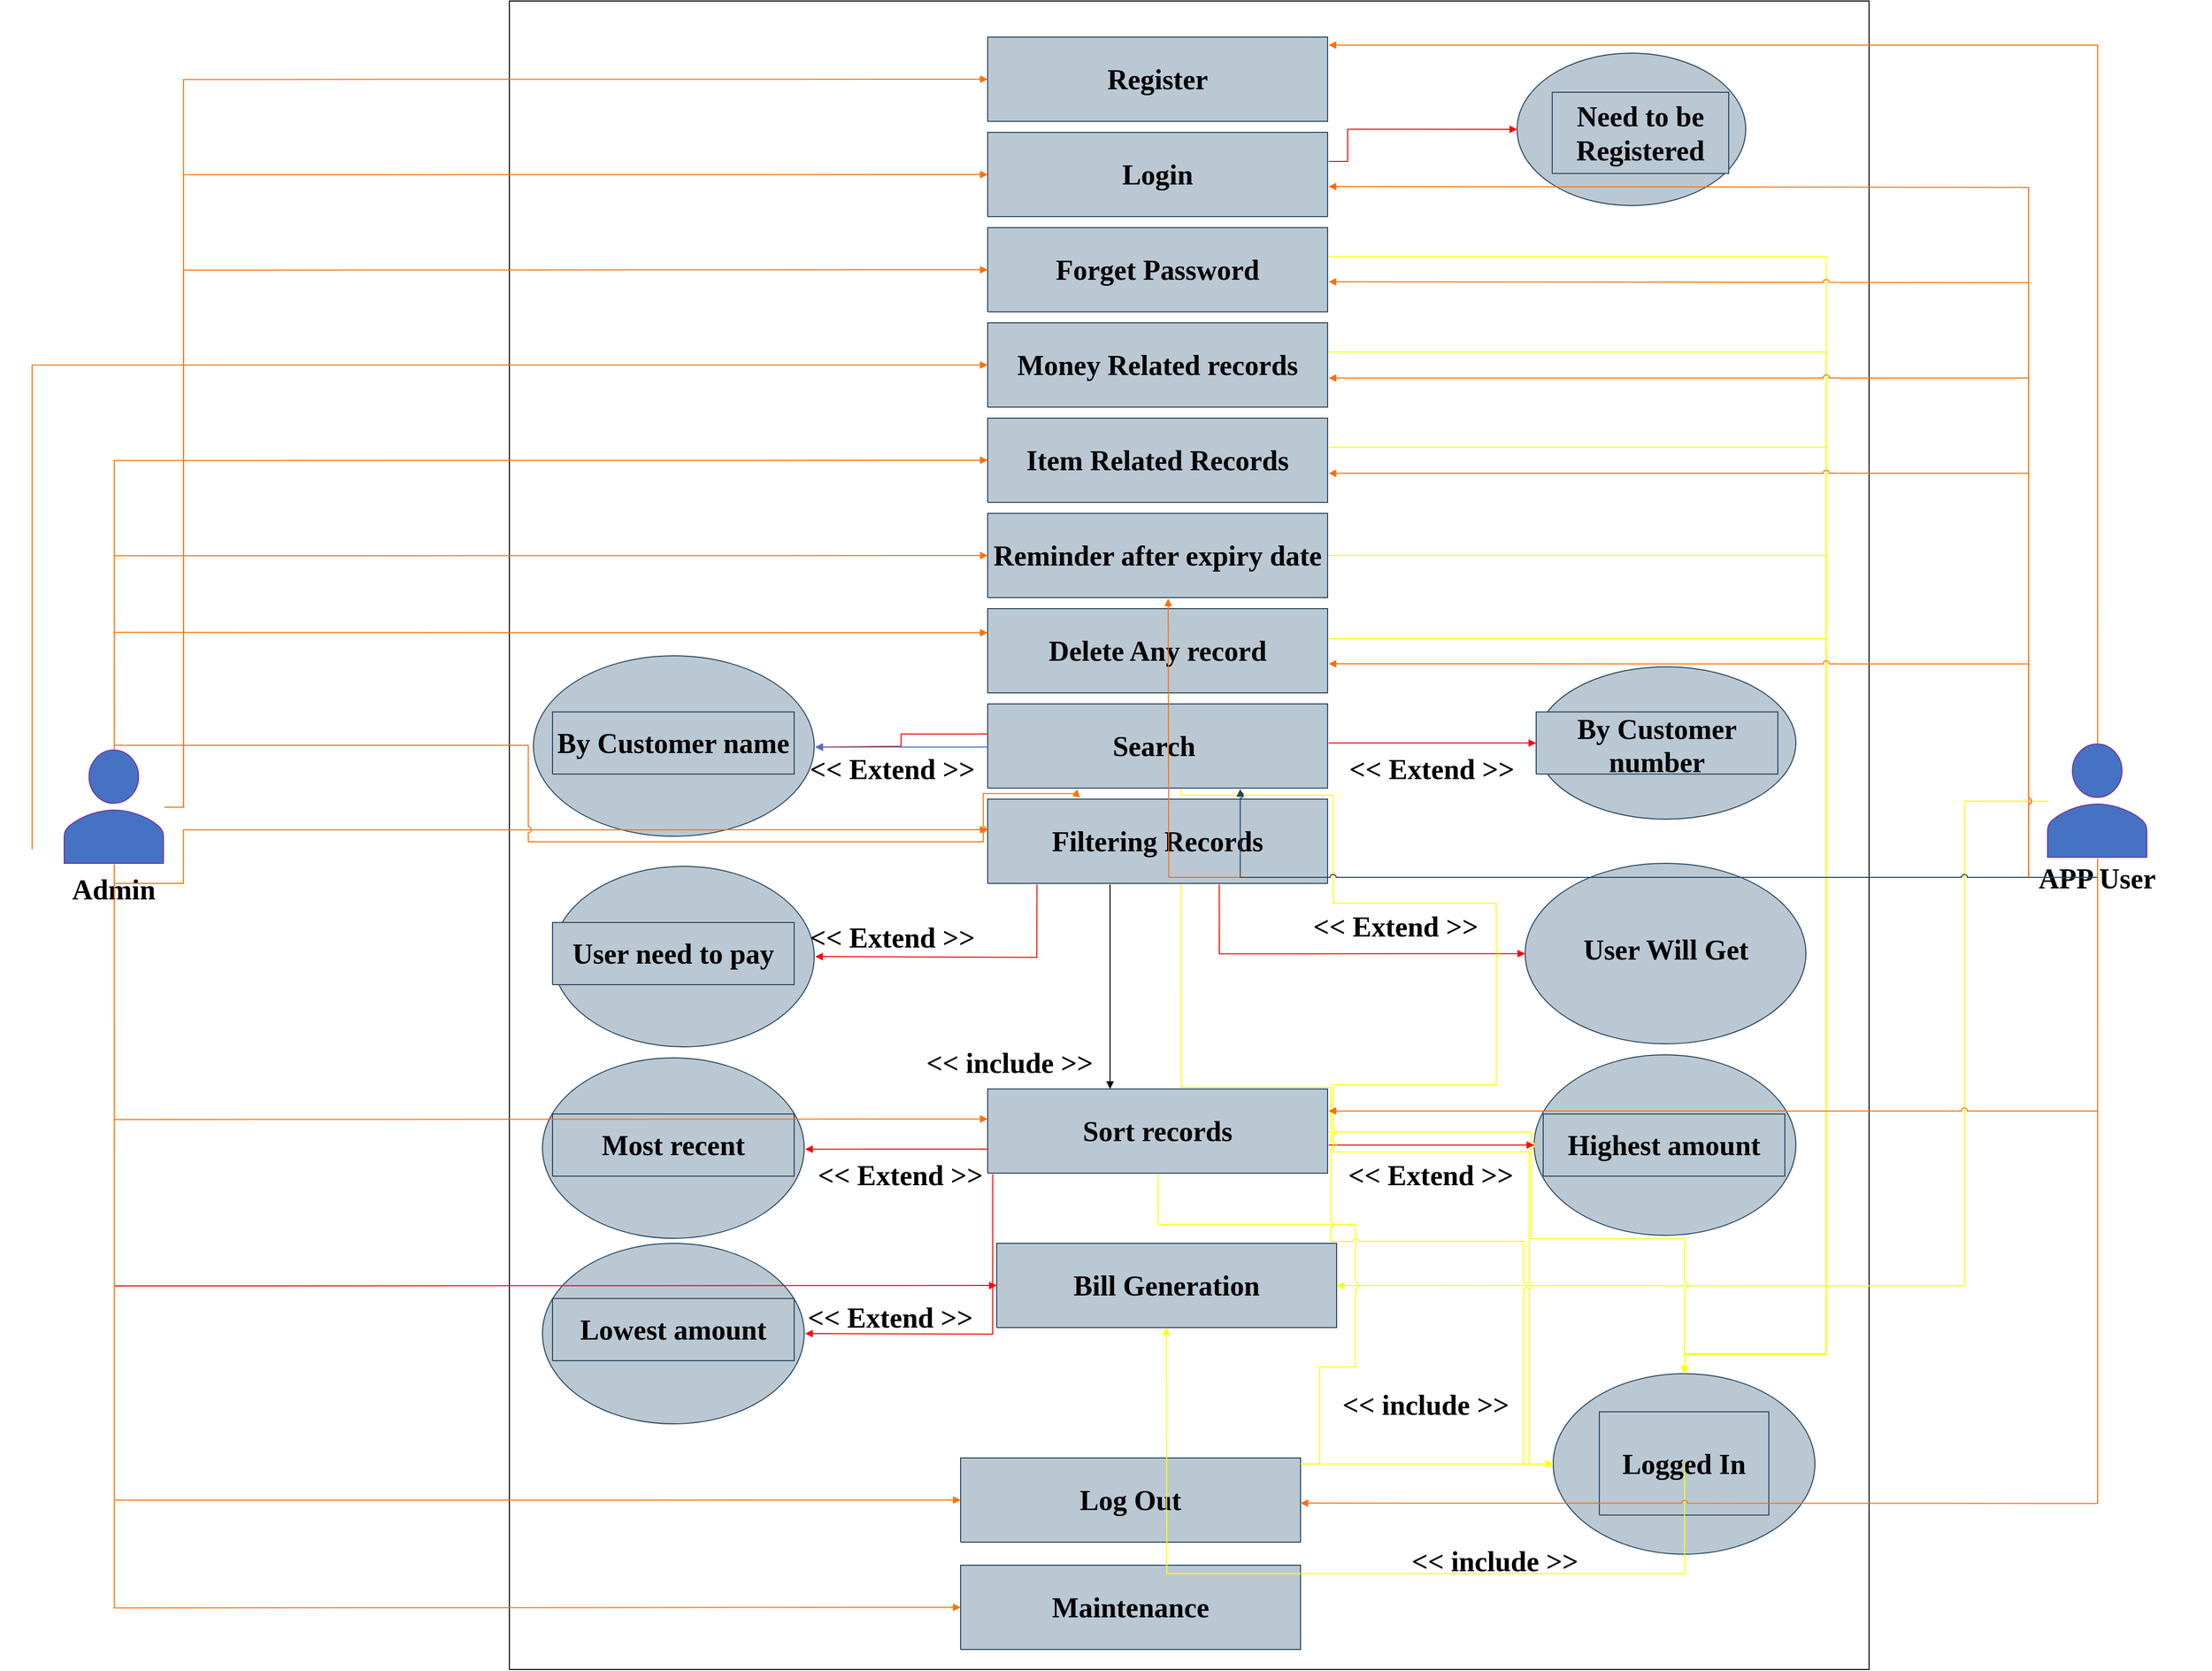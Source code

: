 <mxfile version="26.0.11">
  <diagram name="Page-1" id="Page-1">
    <mxGraphModel dx="3500" dy="2237" grid="1" gridSize="10" guides="1" tooltips="1" connect="1" arrows="1" fold="1" page="1" pageScale="1" pageWidth="1169" pageHeight="827" math="0" shadow="0">
      <root>
        <mxCell id="0" />
        <mxCell id="1" parent="0" />
        <UserObject label="&lt;div style=&quot;font-size: 1px&quot;&gt;&lt;/div&gt;" tags="Background" id="2">
          <mxCell style="verticalAlign=middle;align=center;overflow=width;vsdxID=2;shape=stencil(nZBLDoAgDERP0z3SIyjew0SURgSD+Lu9kMZoXLhwN9O+tukAlrNpJg1SzDH4QW/URgNYgZTkjA4UkwJUgGXng+6DX1zLfmoymdXo17xh5zmRJ6Q42BWCfc2oJfdAr+Yv+AP9Cb7OJ3H/2JG1HNGz/84klThPVCc=);points=[[0.5,1,0],[1,0.5,0],[0.5,0,0],[0,0.5,0],[0.5,0.5,0]];labelBackgroundColor=none;rounded=0;html=1;whiteSpace=wrap;" parent="1" vertex="1">
            <mxGeometry x="538" y="60" width="1356" height="1664" as="geometry" />
          </mxCell>
        </UserObject>
        <UserObject label="" tags="Background" id="3">
          <mxCell style="vsdxID=3;fillColor=none;gradientColor=none;strokeColor=none;points=[[1,0.5,0],[1,0.5,0],[0.5,0,0],[0.5,0,0]];labelBackgroundColor=none;rounded=0;html=1;whiteSpace=wrap;" parent="1" vertex="1">
            <mxGeometry x="2072" y="801" width="99" height="113" as="geometry" />
          </mxCell>
        </UserObject>
        <mxCell id="4" style="vsdxID=4;fillColor=#4672c4;gradientColor=none;shape=stencil(tZTbjoIwEIafhksmPReuXX2PRlGbZcEUXPHtF9IB2xLNbszedaZ//68zPWR8053NpcoY6XrXflY3e+jPGf/IGLPNuXK2H0cZ32Z8c2xddXLttTn4+GIm5TT6ar8nh8Gvo4RMaxi5x/HOi2vbvBBrBUKH8v3VeXOaLsCEZlAKnxqYT5UFUI4qTKkSBEUVR5VECcZKA1Gv0EVgiylFQasYrkvgRQyXBTARwzUBxWO+lFAUr/hKPJwxJQVQFvOlBpnggw7NLJKwF8kTtuCr2uW68VwBS+HBDhHGgg79tnYW9Iuuu4owSmebx8Ez4DIp/o/nHpjS9W1CDomxet3zpOWrmx4/jDfeUCKOX+dSPYYcJA/Vxu3HWTdbs/kyufvS4uXGYyHPHMmQm8F2uWt709u2iQqrjTtV+UjLj7U5obef6m5VdQnS5L39Pa34X/Y3Dh4f49HWtf9Xw/n0Ix1T/hPm2x8=);strokeColor=#7030a0;spacingTop=-3;spacingBottom=-3;spacingLeft=-3;spacingRight=-3;points=[[1,0.5,0],[0,0.5,0],[0.5,0,0],[0.5,1,0]];labelBackgroundColor=none;rounded=0;html=1;whiteSpace=wrap;" parent="3" vertex="1">
          <mxGeometry width="99" height="113" as="geometry" />
        </mxCell>
        <UserObject label="&lt;div style=&quot;font-size: 1px&quot;&gt;&lt;font style=&quot;font-size:28.22px;font-family:Calibri;color:#000000;direction:ltr;letter-spacing:0px;line-height:120%;opacity:1&quot;&gt;&lt;b&gt;APP User&lt;br/&gt;&lt;/b&gt;&lt;/font&gt;&lt;/div&gt;" tags="Background" id="5">
          <mxCell style="verticalAlign=middle;align=center;overflow=width;vsdxID=6;fillColor=none;gradientColor=none;shape=stencil(nZBLDoAgDERP0z3SIyjew0SURgSD+Lu9kMZoXLhwN9O+tukAlrNpJg1SzDH4QW/URgNYgZTkjA4UkwJUgGXng+6DX1zLfmoymdXo17xh5zmRJ6Q42BWCfc2oJfdAr+Yv+AP9Cb7OJ3H/2JG1HNGz/84klThPVCc=);strokeColor=none;points=[];labelBackgroundColor=none;rounded=0;html=1;whiteSpace=wrap;" parent="1" vertex="1">
            <mxGeometry x="2008" y="895" width="227" height="80" as="geometry" />
          </mxCell>
        </UserObject>
        <UserObject label="&lt;div style=&quot;font-size: 1px&quot;&gt;&lt;font style=&quot;font-size:28.22px;font-family:Calibri;color:#000000;direction:ltr;letter-spacing:0px;line-height:120%;opacity:1&quot;&gt;&lt;b&gt;Register&lt;br/&gt;&lt;/b&gt;&lt;/font&gt;&lt;/div&gt;" tags="Background" id="6">
          <mxCell style="verticalAlign=middle;align=center;overflow=width;vsdxID=7;fillColor=#bac8d3;shape=stencil(nZBLDoAgDERP0z3SIyjew0SURgSD+Lu9kMZoXLhwN9O+tukAlrNpJg1SzDH4QW/URgNYgZTkjA4UkwJUgGXng+6DX1zLfmoymdXo17xh5zmRJ6Q42BWCfc2oJfdAr+Yv+AP9Cb7OJ3H/2JG1HNGz/84klThPVCc=);strokeColor=#23445d;points=[];labelBackgroundColor=none;rounded=0;html=1;whiteSpace=wrap;" parent="1" vertex="1">
            <mxGeometry x="1015" y="96" width="339" height="84" as="geometry" />
          </mxCell>
        </UserObject>
        <UserObject label="&lt;div style=&quot;font-size: 1px&quot;&gt;&lt;font style=&quot;font-size:28.22px;font-family:Calibri;color:#000000;direction:ltr;letter-spacing:0px;line-height:120%;opacity:1&quot;&gt;&lt;b&gt;Login&lt;br/&gt;&lt;/b&gt;&lt;/font&gt;&lt;/div&gt;" tags="Background" id="7">
          <mxCell style="verticalAlign=middle;align=center;overflow=width;vsdxID=8;fillColor=#bac8d3;shape=stencil(nZBLDoAgDERP0z3SIyjew0SURgSD+Lu9kMZoXLhwN9O+tukAlrNpJg1SzDH4QW/URgNYgZTkjA4UkwJUgGXng+6DX1zLfmoymdXo17xh5zmRJ6Q42BWCfc2oJfdAr+Yv+AP9Cb7OJ3H/2JG1HNGz/84klThPVCc=);strokeColor=#23445d;points=[];labelBackgroundColor=none;rounded=0;html=1;whiteSpace=wrap;" parent="1" vertex="1">
            <mxGeometry x="1015" y="191" width="339" height="84" as="geometry" />
          </mxCell>
        </UserObject>
        <UserObject label="&lt;div style=&quot;font-size: 1px&quot;&gt;&lt;font style=&quot;font-size:28.22px;font-family:Calibri;color:#000000;direction:ltr;letter-spacing:0px;line-height:120%;opacity:1&quot;&gt;&lt;b&gt;Forget Password&lt;br/&gt;&lt;/b&gt;&lt;/font&gt;&lt;/div&gt;" tags="Background" id="8">
          <mxCell style="verticalAlign=middle;align=center;overflow=width;vsdxID=9;fillColor=#bac8d3;shape=stencil(nZBLDoAgDERP0z3SIyjew0SURgSD+Lu9kMZoXLhwN9O+tukAlrNpJg1SzDH4QW/URgNYgZTkjA4UkwJUgGXng+6DX1zLfmoymdXo17xh5zmRJ6Q42BWCfc2oJfdAr+Yv+AP9Cb7OJ3H/2JG1HNGz/84klThPVCc=);strokeColor=#23445d;points=[];labelBackgroundColor=none;rounded=0;html=1;whiteSpace=wrap;" parent="1" vertex="1">
            <mxGeometry x="1015" y="286" width="339" height="84" as="geometry" />
          </mxCell>
        </UserObject>
        <UserObject label="&lt;div style=&quot;font-size: 1px&quot;&gt;&lt;font style=&quot;font-size:28.22px;font-family:Calibri;color:#000000;direction:ltr;letter-spacing:0px;line-height:120%;opacity:1&quot;&gt;&lt;b&gt;Money Related records&lt;br/&gt;&lt;/b&gt;&lt;/font&gt;&lt;/div&gt;" tags="Background" id="9">
          <mxCell style="verticalAlign=middle;align=center;overflow=width;vsdxID=10;fillColor=#bac8d3;shape=stencil(nZBLDoAgDERP0z3SIyjew0SURgSD+Lu9kMZoXLhwN9O+tukAlrNpJg1SzDH4QW/URgNYgZTkjA4UkwJUgGXng+6DX1zLfmoymdXo17xh5zmRJ6Q42BWCfc2oJfdAr+Yv+AP9Cb7OJ3H/2JG1HNGz/84klThPVCc=);strokeColor=#23445d;points=[];labelBackgroundColor=none;rounded=0;html=1;whiteSpace=wrap;" parent="1" vertex="1">
            <mxGeometry x="1015" y="381" width="339" height="84" as="geometry" />
          </mxCell>
        </UserObject>
        <UserObject label="&lt;div style=&quot;font-size: 1px&quot;&gt;&lt;font style=&quot;font-size:28.22px;font-family:Calibri;color:#000000;direction:ltr;letter-spacing:0px;line-height:120%;opacity:1&quot;&gt;&lt;b&gt;Item Related Records&lt;br/&gt;&lt;/b&gt;&lt;/font&gt;&lt;/div&gt;" tags="Background" id="10">
          <mxCell style="verticalAlign=middle;align=center;overflow=width;vsdxID=11;fillColor=#bac8d3;shape=stencil(nZBLDoAgDERP0z3SIyjew0SURgSD+Lu9kMZoXLhwN9O+tukAlrNpJg1SzDH4QW/URgNYgZTkjA4UkwJUgGXng+6DX1zLfmoymdXo17xh5zmRJ6Q42BWCfc2oJfdAr+Yv+AP9Cb7OJ3H/2JG1HNGz/84klThPVCc=);strokeColor=#23445d;points=[];labelBackgroundColor=none;rounded=0;html=1;whiteSpace=wrap;" parent="1" vertex="1">
            <mxGeometry x="1015" y="476" width="339" height="84" as="geometry" />
          </mxCell>
        </UserObject>
        <UserObject label="&lt;div style=&quot;font-size: 1px&quot;&gt;&lt;font style=&quot;font-size:28.22px;font-family:Calibri;color:#000000;direction:ltr;letter-spacing:0px;line-height:120%;opacity:1&quot;&gt;&lt;b&gt;Reminder after expiry date&lt;br/&gt;&lt;/b&gt;&lt;/font&gt;&lt;/div&gt;" tags="Background" id="11">
          <mxCell style="verticalAlign=middle;align=center;overflow=width;vsdxID=12;fillColor=#bac8d3;shape=stencil(nZBLDoAgDERP0z3SIyjew0SURgSD+Lu9kMZoXLhwN9O+tukAlrNpJg1SzDH4QW/URgNYgZTkjA4UkwJUgGXng+6DX1zLfmoymdXo17xh5zmRJ6Q42BWCfc2oJfdAr+Yv+AP9Cb7OJ3H/2JG1HNGz/84klThPVCc=);strokeColor=#23445d;points=[];labelBackgroundColor=none;rounded=0;html=1;whiteSpace=wrap;" parent="1" vertex="1">
            <mxGeometry x="1015" y="571" width="339" height="84" as="geometry" />
          </mxCell>
        </UserObject>
        <UserObject label="&lt;div style=&quot;font-size: 1px&quot;&gt;&lt;font style=&quot;font-size:28.22px;font-family:Calibri;color:#000000;direction:ltr;letter-spacing:0px;line-height:120%;opacity:1&quot;&gt;&lt;b&gt;Delete Any record&lt;br/&gt;&lt;/b&gt;&lt;/font&gt;&lt;/div&gt;" tags="Background" id="12">
          <mxCell style="verticalAlign=middle;align=center;overflow=width;vsdxID=13;fillColor=#bac8d3;shape=stencil(nZBLDoAgDERP0z3SIyjew0SURgSD+Lu9kMZoXLhwN9O+tukAlrNpJg1SzDH4QW/URgNYgZTkjA4UkwJUgGXng+6DX1zLfmoymdXo17xh5zmRJ6Q42BWCfc2oJfdAr+Yv+AP9Cb7OJ3H/2JG1HNGz/84klThPVCc=);strokeColor=#23445d;points=[];labelBackgroundColor=none;rounded=0;html=1;whiteSpace=wrap;" parent="1" vertex="1">
            <mxGeometry x="1015" y="666" width="339" height="84" as="geometry" />
          </mxCell>
        </UserObject>
        <UserObject label="&lt;div style=&quot;font-size: 1px&quot;&gt;&lt;font style=&quot;font-size:28.22px;font-family:Calibri;color:#000000;direction:ltr;letter-spacing:0px;line-height:120%;opacity:1&quot;&gt;&lt;b&gt;Search &lt;br/&gt;&lt;/b&gt;&lt;/font&gt;&lt;/div&gt;" tags="Background" id="13">
          <mxCell style="verticalAlign=middle;align=center;overflow=width;vsdxID=14;fillColor=#bac8d3;shape=stencil(nZBLDoAgDERP0z3SIyjew0SURgSD+Lu9kMZoXLhwN9O+tukAlrNpJg1SzDH4QW/URgNYgZTkjA4UkwJUgGXng+6DX1zLfmoymdXo17xh5zmRJ6Q42BWCfc2oJfdAr+Yv+AP9Cb7OJ3H/2JG1HNGz/84klThPVCc=);strokeColor=#23445d;points=[];labelBackgroundColor=none;rounded=0;html=1;whiteSpace=wrap;" parent="1" vertex="1">
            <mxGeometry x="1015" y="761" width="339" height="84" as="geometry" />
          </mxCell>
        </UserObject>
        <UserObject label="" tags="Background" id="14">
          <mxCell style="vsdxID=16;fillColor=#bac8d3;shape=stencil(rVFBDsIwDHtNj5VCK14wxj8ilm0VZZ3SAuX3tAoIBhwQ4mbHjhMlyjZxxJmUgZg47OnsujQqu1HGuGkkdqkgZVtlmz4wDRyOUyd8xuqs6BBONSFLH9QOAxdha6FbcSLvisR5oQEvvfegFXyMgqwxu6g5JEwuTIupHnkgXcbo3uNwyxEpnonmt/Ivi/1nLfhirQIeZ+6d9/KlZ/31LaUkL7XtFQ==);strokeColor=#23445d;points=[[0.5,0,0],[0.5,0.5,0],[0,0.5,0],[0.5,1,0],[1,0.5,0]];labelBackgroundColor=none;rounded=0;html=1;whiteSpace=wrap;" parent="1" vertex="1">
            <mxGeometry x="1562" y="724" width="259" height="152" as="geometry" />
          </mxCell>
        </UserObject>
        <UserObject label="" tags="Background" id="15">
          <mxCell style="vsdxID=18;fillColor=#bac8d3;shape=stencil(vVFBDgIhDHwNRxKE+IJ1/Ufjll0iLpuCLv5eSDWKevLgbaYznTatMF2cYEGhVUwUjri6IU3C7ITWbp6QXCpImF6YzgbCkcJ5HpgvUJ0VncKlJmTuU7VDqyuzLdM9O4EORaLcaIpa7yNoo75GqSwhuygpJEguzM1UDzSiLGOk9TDec1iKK+LyUf5lsf+tVcDzzNZ5z1961d/fUkr8UtPfAA==);strokeColor=#23445d;points=[[0.5,0,0],[0.5,0.5,0],[0,0.5,0],[0.5,1,0],[1,0.5,0]];labelBackgroundColor=none;rounded=0;html=1;whiteSpace=wrap;" parent="1" vertex="1">
            <mxGeometry x="562" y="713" width="280" height="180" as="geometry" />
          </mxCell>
        </UserObject>
        <UserObject label="&lt;div style=&quot;font-size: 1px&quot;&gt;&lt;font style=&quot;font-size:28.22px;font-family:Calibri;color:#000000;direction:ltr;letter-spacing:0px;line-height:120%;opacity:1&quot;&gt;&lt;b&gt;By Customer name&lt;br/&gt;&lt;/b&gt;&lt;/font&gt;&lt;/div&gt;" tags="Background" id="16">
          <mxCell style="verticalAlign=middle;align=center;overflow=width;vsdxID=19;fillColor=#bac8d3;shape=stencil(nZBLDoAgDERP0z3SIyjew0SURgSD+Lu9kMZoXLhwN9O+tukAlrNpJg1SzDH4QW/URgNYgZTkjA4UkwJUgGXng+6DX1zLfmoymdXo17xh5zmRJ6Q42BWCfc2oJfdAr+Yv+AP9Cb7OJ3H/2JG1HNGz/84klThPVCc=);strokeColor=#23445d;points=[];labelBackgroundColor=none;rounded=0;html=1;whiteSpace=wrap;" parent="1" vertex="1">
            <mxGeometry x="581" y="769" width="241" height="62" as="geometry" />
          </mxCell>
        </UserObject>
        <UserObject label="&lt;div style=&quot;font-size: 1px&quot;&gt;&lt;font style=&quot;font-size:28.22px;font-family:Calibri;color:#000000;direction:ltr;letter-spacing:0px;line-height:120%;opacity:1&quot;&gt;&lt;b&gt;By Customer number&lt;br/&gt;&lt;/b&gt;&lt;/font&gt;&lt;/div&gt;" tags="Background" id="17">
          <mxCell style="verticalAlign=middle;align=center;overflow=width;vsdxID=20;fillColor=#bac8d3;shape=stencil(nZBLDoAgDERP0z3SIyjew0SURgSD+Lu9kMZoXLhwN9O+tukAlrNpJg1SzDH4QW/URgNYgZTkjA4UkwJUgGXng+6DX1zLfmoymdXo17xh5zmRJ6Q42BWCfc2oJfdAr+Yv+AP9Cb7OJ3H/2JG1HNGz/84klThPVCc=);strokeColor=#23445d;points=[];labelBackgroundColor=none;rounded=0;html=1;whiteSpace=wrap;" parent="1" vertex="1">
            <mxGeometry x="1562" y="769" width="241" height="62" as="geometry" />
          </mxCell>
        </UserObject>
        <UserObject label="&lt;div style=&quot;font-size: 1px&quot;&gt;&lt;font style=&quot;font-size:28.22px;font-family:Calibri;color:#000000;direction:ltr;letter-spacing:0px;line-height:120%;opacity:1&quot;&gt;&lt;b&gt;Filtering Records&lt;br/&gt;&lt;/b&gt;&lt;/font&gt;&lt;/div&gt;" tags="Background" id="18">
          <mxCell style="verticalAlign=middle;align=center;overflow=width;vsdxID=24;fillColor=#bac8d3;shape=stencil(nZBLDoAgDERP0z3SIyjew0SURgSD+Lu9kMZoXLhwN9O+tukAlrNpJg1SzDH4QW/URgNYgZTkjA4UkwJUgGXng+6DX1zLfmoymdXo17xh5zmRJ6Q42BWCfc2oJfdAr+Yv+AP9Cb7OJ3H/2JG1HNGz/84klThPVCc=);strokeColor=#23445d;points=[];labelBackgroundColor=none;rounded=0;html=1;whiteSpace=wrap;" parent="1" vertex="1">
            <mxGeometry x="1015" y="856" width="339" height="84" as="geometry" />
          </mxCell>
        </UserObject>
        <UserObject label="&lt;div style=&quot;font-size: 1px&quot;&gt;&lt;font style=&quot;font-size:28.22px;font-family:Calibri;color:#000000;direction:ltr;letter-spacing:0px;line-height:120%;opacity:1&quot;&gt;&lt;b&gt;&amp;lt;&amp;lt; Extend &amp;gt;&amp;gt;&lt;br/&gt;&lt;/b&gt;&lt;/font&gt;&lt;/div&gt;" tags="Background" id="19">
          <mxCell style="verticalAlign=middle;align=center;overflow=width;vsdxID=25;fillColor=none;gradientColor=none;shape=stencil(nZBLDoAgDERP0z3SIyjew0SURgSD+Lu9kMZoXLhwN9O+tukAlrNpJg1SzDH4QW/URgNYgZTkjA4UkwJUgGXng+6DX1zLfmoymdXo17xh5zmRJ6Q42BWCfc2oJfdAr+Yv+AP9Cb7OJ3H/2JG1HNGz/84klThPVCc=);strokeColor=none;points=[];labelBackgroundColor=none;rounded=0;html=1;whiteSpace=wrap;" parent="1" vertex="1">
            <mxGeometry x="825" y="807" width="190" height="38" as="geometry" />
          </mxCell>
        </UserObject>
        <UserObject label="&lt;div style=&quot;font-size: 1px&quot;&gt;&lt;font style=&quot;font-size:28.22px;font-family:Calibri;color:#000000;direction:ltr;letter-spacing:0px;line-height:120%;opacity:1&quot;&gt;&lt;b&gt;&amp;lt;&amp;lt; Extend &amp;gt;&amp;gt;&lt;br/&gt;&lt;/b&gt;&lt;/font&gt;&lt;/div&gt;" tags="Background" id="20">
          <mxCell style="verticalAlign=middle;align=center;overflow=width;vsdxID=26;fillColor=none;gradientColor=none;shape=stencil(nZBLDoAgDERP0z3SIyjew0SURgSD+Lu9kMZoXLhwN9O+tukAlrNpJg1SzDH4QW/URgNYgZTkjA4UkwJUgGXng+6DX1zLfmoymdXo17xh5zmRJ6Q42BWCfc2oJfdAr+Yv+AP9Cb7OJ3H/2JG1HNGz/84klThPVCc=);strokeColor=none;points=[];labelBackgroundColor=none;rounded=0;html=1;whiteSpace=wrap;" parent="1" vertex="1">
            <mxGeometry x="1363" y="807" width="190" height="38" as="geometry" />
          </mxCell>
        </UserObject>
        <UserObject label="" tags="Background" id="21">
          <mxCell style="vsdxID=29;fillColor=#bac8d3;shape=stencil(rVFbDsIgEDwNnyQU4glqvcfGblsilmZBS28vZGMsxg9j/JvZmX1kR5g2TLCg0CpE8hdcbR8nYY5CaztPSDZmJEwnTDt4wpH8be6ZL1CcBV39vUxI3KdKh1YbswPTEzuBzlmiVGmKau9zUKM+jlJJQrJBko8QrZ+rrQ5oRJnXyMHBWElhRVx25ebnw/5zVvPFWRm83jxY5zilvf4eSy5xpKZ7AA==);strokeColor=#23445d;points=[[0.5,0,0],[0.5,0.5,0],[0,0.5,0],[0.5,1,0],[1,0.5,0]];labelBackgroundColor=none;rounded=0;html=1;whiteSpace=wrap;" parent="1" vertex="1">
            <mxGeometry x="581" y="923" width="261" height="180" as="geometry" />
          </mxCell>
        </UserObject>
        <UserObject label="&lt;div style=&quot;font-size: 1px&quot;&gt;&lt;font style=&quot;font-size:28.22px;font-family:Calibri;color:#000000;direction:ltr;letter-spacing:0px;line-height:120%;opacity:1&quot;&gt;&lt;b&gt;User need to pay&lt;br/&gt;&lt;/b&gt;&lt;/font&gt;&lt;/div&gt;" tags="Background" id="22">
          <mxCell style="verticalAlign=middle;align=center;overflow=width;vsdxID=30;fillColor=#bac8d3;shape=stencil(nZBLDoAgDERP0z3SIyjew0SURgSD+Lu9kMZoXLhwN9O+tukAlrNpJg1SzDH4QW/URgNYgZTkjA4UkwJUgGXng+6DX1zLfmoymdXo17xh5zmRJ6Q42BWCfc2oJfdAr+Yv+AP9Cb7OJ3H/2JG1HNGz/84klThPVCc=);strokeColor=#23445d;points=[];labelBackgroundColor=none;rounded=0;html=1;whiteSpace=wrap;" parent="1" vertex="1">
            <mxGeometry x="581" y="979" width="241" height="62" as="geometry" />
          </mxCell>
        </UserObject>
        <UserObject label="&lt;div style=&quot;font-size: 1px&quot;&gt;&lt;font style=&quot;font-size:28.22px;font-family:Calibri;color:#000000;direction:ltr;letter-spacing:0px;line-height:120%;opacity:1&quot;&gt;&lt;b&gt;&amp;lt;&amp;lt; Extend &amp;gt;&amp;gt;&lt;br/&gt;&lt;/b&gt;&lt;/font&gt;&lt;/div&gt;" tags="Background" id="23">
          <mxCell style="verticalAlign=middle;align=center;overflow=width;vsdxID=32;fillColor=none;gradientColor=none;shape=stencil(nZBLDoAgDERP0z3SIyjew0SURgSD+Lu9kMZoXLhwN9O+tukAlrNpJg1SzDH4QW/URgNYgZTkjA4UkwJUgGXng+6DX1zLfmoymdXo17xh5zmRJ6Q42BWCfc2oJfdAr+Yv+AP9Cb7OJ3H/2JG1HNGz/84klThPVCc=);strokeColor=none;points=[];labelBackgroundColor=none;rounded=0;html=1;whiteSpace=wrap;" parent="1" vertex="1">
            <mxGeometry x="825" y="975" width="190" height="38" as="geometry" />
          </mxCell>
        </UserObject>
        <UserObject label="" tags="Background" id="24">
          <mxCell style="vsdxID=34;fillColor=#bac8d3;shape=stencil(vVFBDgIhDHwNRxKE+IJ1/Ufjll0iLpuCLv5eSDWKevLgbaYznTatMF2cYEGhVUwUjri6IU3C7ITWbp6QXCpImF6YzgbCkcJ5HpgvUJ0VncKlJmTuU7VDqyuzLdM9O4EORaLcaIpa7yNoo75GqSwhuygpJEguzM1UDzSiLGOk9TDec1iKK+LyUf5lsf+tVcDzzNZ5z1961d/fUkr8UtPfAA==);strokeColor=#23445d;points=[[0.5,0,0],[0.5,0.5,0],[0,0.5,0],[0.5,1,0],[1,0.5,0]];labelBackgroundColor=none;rounded=0;html=1;whiteSpace=wrap;" parent="1" vertex="1">
            <mxGeometry x="1551" y="920" width="280" height="180" as="geometry" />
          </mxCell>
        </UserObject>
        <UserObject label="&lt;div style=&quot;font-size: 1px&quot;&gt;&lt;font style=&quot;font-size:28.22px;font-family:Calibri;color:#000000;direction:ltr;letter-spacing:0px;line-height:120%;opacity:1&quot;&gt;&lt;b&gt;User Will Get&lt;br/&gt;&lt;/b&gt;&lt;/font&gt;&lt;/div&gt;" tags="Background" id="25">
          <mxCell style="verticalAlign=middle;align=center;overflow=width;vsdxID=35;fillColor=none;gradientColor=none;shape=stencil(nZBLDoAgDERP0z3SIyjew0SURgSD+Lu9kMZoXLhwN9O+tukAlrNpJg1SzDH4QW/URgNYgZTkjA4UkwJUgGXng+6DX1zLfmoymdXo17xh5zmRJ6Q42BWCfc2oJfdAr+Yv+AP9Cb7OJ3H/2JG1HNGz/84klThPVCc=);strokeColor=none;points=[];labelBackgroundColor=none;rounded=0;html=1;whiteSpace=wrap;" parent="1" vertex="1">
            <mxGeometry x="1571" y="975" width="241" height="62" as="geometry" />
          </mxCell>
        </UserObject>
        <UserObject label="&lt;div style=&quot;font-size: 1px&quot;&gt;&lt;font style=&quot;font-size:28.22px;font-family:Calibri;color:#000000;direction:ltr;letter-spacing:0px;line-height:120%;opacity:1&quot;&gt;&lt;b&gt;&amp;lt;&amp;lt; Extend &amp;gt;&amp;gt;&lt;br/&gt;&lt;/b&gt;&lt;/font&gt;&lt;/div&gt;" tags="Background" id="26">
          <mxCell style="verticalAlign=middle;align=center;overflow=width;vsdxID=37;fillColor=none;gradientColor=none;shape=stencil(nZBLDoAgDERP0z3SIyjew0SURgSD+Lu9kMZoXLhwN9O+tukAlrNpJg1SzDH4QW/URgNYgZTkjA4UkwJUgGXng+6DX1zLfmoymdXo17xh5zmRJ6Q42BWCfc2oJfdAr+Yv+AP9Cb7OJ3H/2JG1HNGz/84klThPVCc=);strokeColor=none;points=[];labelBackgroundColor=none;rounded=0;html=1;whiteSpace=wrap;" parent="1" vertex="1">
            <mxGeometry x="1327" y="964" width="190" height="38" as="geometry" />
          </mxCell>
        </UserObject>
        <UserObject label="&lt;div style=&quot;font-size: 1px&quot;&gt;&lt;font style=&quot;font-size:28.22px;font-family:Calibri;color:#000000;direction:ltr;letter-spacing:0px;line-height:120%;opacity:1&quot;&gt;&lt;b&gt;Sort records&lt;br/&gt;&lt;/b&gt;&lt;/font&gt;&lt;/div&gt;" tags="Background" id="27">
          <mxCell style="verticalAlign=middle;align=center;overflow=width;vsdxID=38;fillColor=#bac8d3;shape=stencil(nZBLDoAgDERP0z3SIyjew0SURgSD+Lu9kMZoXLhwN9O+tukAlrNpJg1SzDH4QW/URgNYgZTkjA4UkwJUgGXng+6DX1zLfmoymdXo17xh5zmRJ6Q42BWCfc2oJfdAr+Yv+AP9Cb7OJ3H/2JG1HNGz/84klThPVCc=);strokeColor=#23445d;points=[];labelBackgroundColor=none;rounded=0;html=1;whiteSpace=wrap;" parent="1" vertex="1">
            <mxGeometry x="1015" y="1145" width="339" height="84" as="geometry" />
          </mxCell>
        </UserObject>
        <UserObject label="&lt;div style=&quot;font-size: 1px&quot;&gt;&lt;font style=&quot;font-size:28.22px;font-family:Calibri;color:#000000;direction:ltr;letter-spacing:0px;line-height:120%;opacity:1&quot;&gt;&lt;b&gt;&amp;lt;&amp;lt; include &amp;gt;&amp;gt;&lt;br/&gt;&lt;/b&gt;&lt;/font&gt;&lt;/div&gt;" tags="Background" id="28">
          <mxCell style="verticalAlign=middle;align=center;overflow=width;vsdxID=40;fillColor=none;gradientColor=none;shape=stencil(nZBLDoAgDERP0z3SIyjew0SURgSD+Lu9kMZoXLhwN9O+tukAlrNpJg1SzDH4QW/URgNYgZTkjA4UkwJUgGXng+6DX1zLfmoymdXo17xh5zmRJ6Q42BWCfc2oJfdAr+Yv+AP9Cb7OJ3H/2JG1HNGz/84klThPVCc=);strokeColor=none;points=[];labelBackgroundColor=none;rounded=0;html=1;whiteSpace=wrap;" parent="1" vertex="1">
            <mxGeometry x="942" y="1100" width="190" height="38" as="geometry" />
          </mxCell>
        </UserObject>
        <UserObject label="" tags="Background" id="29">
          <mxCell style="vsdxID=41;fillColor=#bac8d3;shape=stencil(rVFbDsIgEDwNnyQU4glqvcfGblsilmZBS28vZGMsxg9j/JvZmX1kR5g2TLCg0CpE8hdcbR8nYY5CaztPSDZmJEwnTDt4wpH8be6ZL1CcBV39vUxI3KdKh1YbswPTEzuBzlmiVGmKau9zUKM+jlJJQrJBko8QrZ+rrQ5oRJnXyMHBWElhRVx25ebnw/5zVvPFWRm83jxY5zilvf4eSy5xpKZ7AA==);strokeColor=#23445d;points=[[0.5,0,0],[0.5,0.5,0],[0,0.5,0],[0.5,1,0],[1,0.5,0]];labelBackgroundColor=none;rounded=0;html=1;whiteSpace=wrap;" parent="1" vertex="1">
            <mxGeometry x="571" y="1114" width="261" height="180" as="geometry" />
          </mxCell>
        </UserObject>
        <UserObject label="&lt;div style=&quot;font-size: 1px&quot;&gt;&lt;font style=&quot;font-size:28.22px;font-family:Calibri;color:#000000;direction:ltr;letter-spacing:0px;line-height:120%;opacity:1&quot;&gt;&lt;b&gt;Most recent&lt;br/&gt;&lt;/b&gt;&lt;/font&gt;&lt;/div&gt;" tags="Background" id="30">
          <mxCell style="verticalAlign=middle;align=center;overflow=width;vsdxID=42;fillColor=#bac8d3;shape=stencil(nZBLDoAgDERP0z3SIyjew0SURgSD+Lu9kMZoXLhwN9O+tukAlrNpJg1SzDH4QW/URgNYgZTkjA4UkwJUgGXng+6DX1zLfmoymdXo17xh5zmRJ6Q42BWCfc2oJfdAr+Yv+AP9Cb7OJ3H/2JG1HNGz/84klThPVCc=);strokeColor=#23445d;points=[];labelBackgroundColor=none;rounded=0;html=1;whiteSpace=wrap;" parent="1" vertex="1">
            <mxGeometry x="581" y="1170" width="241" height="62" as="geometry" />
          </mxCell>
        </UserObject>
        <UserObject label="" tags="Background" id="31">
          <mxCell style="vsdxID=44;fillColor=#bac8d3;shape=stencil(rVFbDsIgEDwNnyQU4glqvcfGblsilmZBS28vZGMsxg9j/JvZmX1kR5g2TLCg0CpE8hdcbR8nYY5CaztPSDZmJEwnTDt4wpH8be6ZL1CcBV39vUxI3KdKh1YbswPTEzuBzlmiVGmKau9zUKM+jlJJQrJBko8QrZ+rrQ5oRJnXyMHBWElhRVx25ebnw/5zVvPFWRm83jxY5zilvf4eSy5xpKZ7AA==);strokeColor=#23445d;points=[[0.5,0,0],[0.5,0.5,0],[0,0.5,0],[0.5,1,0],[1,0.5,0]];labelBackgroundColor=none;rounded=0;html=1;whiteSpace=wrap;" parent="1" vertex="1">
            <mxGeometry x="1560" y="1111" width="261" height="180" as="geometry" />
          </mxCell>
        </UserObject>
        <UserObject label="&lt;div style=&quot;font-size: 1px&quot;&gt;&lt;font style=&quot;font-size:28.22px;font-family:Calibri;color:#000000;direction:ltr;letter-spacing:0px;line-height:120%;opacity:1&quot;&gt;&lt;b&gt;Highest amount&lt;br/&gt;&lt;/b&gt;&lt;/font&gt;&lt;/div&gt;" tags="Background" id="32">
          <mxCell style="verticalAlign=middle;align=center;overflow=width;vsdxID=45;fillColor=#bac8d3;shape=stencil(nZBLDoAgDERP0z3SIyjew0SURgSD+Lu9kMZoXLhwN9O+tukAlrNpJg1SzDH4QW/URgNYgZTkjA4UkwJUgGXng+6DX1zLfmoymdXo17xh5zmRJ6Q42BWCfc2oJfdAr+Yv+AP9Cb7OJ3H/2JG1HNGz/84klThPVCc=);strokeColor=#23445d;points=[];labelBackgroundColor=none;rounded=0;html=1;whiteSpace=wrap;" parent="1" vertex="1">
            <mxGeometry x="1569" y="1170" width="241" height="62" as="geometry" />
          </mxCell>
        </UserObject>
        <UserObject label="&lt;div style=&quot;font-size: 1px&quot;&gt;&lt;font style=&quot;font-size:28.22px;font-family:Calibri;color:#000000;direction:ltr;letter-spacing:0px;line-height:120%;opacity:1&quot;&gt;&lt;b&gt;&amp;lt;&amp;lt; Extend &amp;gt;&amp;gt;&lt;br/&gt;&lt;/b&gt;&lt;/font&gt;&lt;/div&gt;" tags="Background" id="33">
          <mxCell style="verticalAlign=middle;align=center;overflow=width;vsdxID=47;fillColor=none;gradientColor=none;shape=stencil(nZBLDoAgDERP0z3SIyjew0SURgSD+Lu9kMZoXLhwN9O+tukAlrNpJg1SzDH4QW/URgNYgZTkjA4UkwJUgGXng+6DX1zLfmoymdXo17xh5zmRJ6Q42BWCfc2oJfdAr+Yv+AP9Cb7OJ3H/2JG1HNGz/84klThPVCc=);strokeColor=none;points=[];labelBackgroundColor=none;rounded=0;html=1;whiteSpace=wrap;" parent="1" vertex="1">
            <mxGeometry x="833" y="1212" width="190" height="38" as="geometry" />
          </mxCell>
        </UserObject>
        <UserObject label="&lt;div style=&quot;font-size: 1px&quot;&gt;&lt;font style=&quot;font-size:28.22px;font-family:Calibri;color:#000000;direction:ltr;letter-spacing:0px;line-height:120%;opacity:1&quot;&gt;&lt;b&gt;&amp;lt;&amp;lt; Extend &amp;gt;&amp;gt;&lt;br/&gt;&lt;/b&gt;&lt;/font&gt;&lt;/div&gt;" tags="Background" id="34">
          <mxCell style="verticalAlign=middle;align=center;overflow=width;vsdxID=48;fillColor=none;gradientColor=none;shape=stencil(nZBLDoAgDERP0z3SIyjew0SURgSD+Lu9kMZoXLhwN9O+tukAlrNpJg1SzDH4QW/URgNYgZTkjA4UkwJUgGXng+6DX1zLfmoymdXo17xh5zmRJ6Q42BWCfc2oJfdAr+Yv+AP9Cb7OJ3H/2JG1HNGz/84klThPVCc=);strokeColor=none;points=[];labelBackgroundColor=none;rounded=0;html=1;whiteSpace=wrap;" parent="1" vertex="1">
            <mxGeometry x="1362" y="1212" width="190" height="38" as="geometry" />
          </mxCell>
        </UserObject>
        <UserObject label="" tags="Background" id="35">
          <mxCell style="vsdxID=49;fillColor=#bac8d3;shape=stencil(rVFbDsIgEDwNnyQU4glqvcfGblsilmZBS28vZGMsxg9j/JvZmX1kR5g2TLCg0CpE8hdcbR8nYY5CaztPSDZmJEwnTDt4wpH8be6ZL1CcBV39vUxI3KdKh1YbswPTEzuBzlmiVGmKau9zUKM+jlJJQrJBko8QrZ+rrQ5oRJnXyMHBWElhRVx25ebnw/5zVvPFWRm83jxY5zilvf4eSy5xpKZ7AA==);strokeColor=#23445d;points=[[0.5,0,0],[0.5,0.5,0],[0,0.5,0],[0.5,1,0],[1,0.5,0]];labelBackgroundColor=none;rounded=0;html=1;whiteSpace=wrap;" parent="1" vertex="1">
            <mxGeometry x="571" y="1299" width="261" height="180" as="geometry" />
          </mxCell>
        </UserObject>
        <UserObject label="&lt;div style=&quot;font-size: 1px&quot;&gt;&lt;font style=&quot;font-size:28.22px;font-family:Calibri;color:#000000;direction:ltr;letter-spacing:0px;line-height:120%;opacity:1&quot;&gt;&lt;b&gt;Lowest amount&lt;br/&gt;&lt;/b&gt;&lt;/font&gt;&lt;/div&gt;" tags="Background" id="36">
          <mxCell style="verticalAlign=middle;align=center;overflow=width;vsdxID=50;fillColor=#bac8d3;shape=stencil(nZBLDoAgDERP0z3SIyjew0SURgSD+Lu9kMZoXLhwN9O+tukAlrNpJg1SzDH4QW/URgNYgZTkjA4UkwJUgGXng+6DX1zLfmoymdXo17xh5zmRJ6Q42BWCfc2oJfdAr+Yv+AP9Cb7OJ3H/2JG1HNGz/84klThPVCc=);strokeColor=#23445d;points=[];labelBackgroundColor=none;rounded=0;html=1;whiteSpace=wrap;" parent="1" vertex="1">
            <mxGeometry x="581" y="1354" width="241" height="62" as="geometry" />
          </mxCell>
        </UserObject>
        <UserObject label="&lt;div style=&quot;font-size: 1px&quot;&gt;&lt;font style=&quot;font-size:28.22px;font-family:Calibri;color:#000000;direction:ltr;letter-spacing:0px;line-height:120%;opacity:1&quot;&gt;&lt;b&gt;&amp;lt;&amp;lt; Extend &amp;gt;&amp;gt;&lt;br/&gt;&lt;/b&gt;&lt;/font&gt;&lt;/div&gt;" tags="Background" id="37">
          <mxCell style="verticalAlign=middle;align=center;overflow=width;vsdxID=52;fillColor=none;gradientColor=none;shape=stencil(nZBLDoAgDERP0z3SIyjew0SURgSD+Lu9kMZoXLhwN9O+tukAlrNpJg1SzDH4QW/URgNYgZTkjA4UkwJUgGXng+6DX1zLfmoymdXo17xh5zmRJ6Q42BWCfc2oJfdAr+Yv+AP9Cb7OJ3H/2JG1HNGz/84klThPVCc=);strokeColor=none;points=[];labelBackgroundColor=none;rounded=0;html=1;whiteSpace=wrap;" parent="1" vertex="1">
            <mxGeometry x="823" y="1354" width="190" height="38" as="geometry" />
          </mxCell>
        </UserObject>
        <UserObject label="&lt;div style=&quot;font-size: 1px&quot;&gt;&lt;font style=&quot;font-size:28.22px;font-family:Calibri;color:#000000;direction:ltr;letter-spacing:0px;line-height:120%;opacity:1&quot;&gt;&lt;b&gt;Log Out&lt;br/&gt;&lt;/b&gt;&lt;/font&gt;&lt;/div&gt;" tags="Background" id="38">
          <mxCell style="verticalAlign=middle;align=center;overflow=width;vsdxID=53;fillColor=#bac8d3;shape=stencil(nZBLDoAgDERP0z3SIyjew0SURgSD+Lu9kMZoXLhwN9O+tukAlrNpJg1SzDH4QW/URgNYgZTkjA4UkwJUgGXng+6DX1zLfmoymdXo17xh5zmRJ6Q42BWCfc2oJfdAr+Yv+AP9Cb7OJ3H/2JG1HNGz/84klThPVCc=);strokeColor=#23445d;points=[];labelBackgroundColor=none;rounded=0;html=1;whiteSpace=wrap;" parent="1" vertex="1">
            <mxGeometry x="988" y="1513" width="339" height="84" as="geometry" />
          </mxCell>
        </UserObject>
        <UserObject label="" tags="Background" id="39">
          <mxCell style="vsdxID=55;fillColor=#bac8d3;shape=stencil(rVFbDsIgEDwNnyQU4glqvcfGblsilmZBS28vZGMsxg9j/JvZmX1kR5g2TLCg0CpE8hdcbR8nYY5CaztPSDZmJEwnTDt4wpH8be6ZL1CcBV39vUxI3KdKh1YbswPTEzuBzlmiVGmKau9zUKM+jlJJQrJBko8QrZ+rrQ5oRJnXyMHBWElhRVx25ebnw/5zVvPFWRm83jxY5zilvf4eSy5xpKZ7AA==);strokeColor=#23445d;points=[[0.5,0,0],[0.5,0.5,0],[0,0.5,0],[0.5,1,0],[1,0.5,0]];labelBackgroundColor=none;rounded=0;html=1;whiteSpace=wrap;" parent="1" vertex="1">
            <mxGeometry x="1579" y="1429" width="261" height="180" as="geometry" />
          </mxCell>
        </UserObject>
        <UserObject label="&lt;div style=&quot;font-size: 1px&quot;&gt;&lt;font style=&quot;font-size:28.22px;font-family:Calibri;color:#000000;direction:ltr;letter-spacing:0px;line-height:120%;opacity:1&quot;&gt;&lt;b&gt;Logged In&lt;br/&gt;&lt;/b&gt;&lt;/font&gt;&lt;/div&gt;" tags="Background" id="40">
          <mxCell style="verticalAlign=middle;align=center;overflow=width;vsdxID=56;fillColor=#bac8d3;shape=stencil(nZBLDoAgDERP0z3SIyjew0SURgSD+Lu9kMZoXLhwN9O+tukAlrNpJg1SzDH4QW/URgNYgZTkjA4UkwJUgGXng+6DX1zLfmoymdXo17xh5zmRJ6Q42BWCfc2oJfdAr+Yv+AP9Cb7OJ3H/2JG1HNGz/84klThPVCc=);strokeColor=#23445d;points=[];labelBackgroundColor=none;rounded=0;html=1;whiteSpace=wrap;" parent="1" vertex="1">
            <mxGeometry x="1625" y="1467" width="169" height="103" as="geometry" />
          </mxCell>
        </UserObject>
        <UserObject label="&lt;div style=&quot;font-size: 1px&quot;&gt;&lt;font style=&quot;font-size:28.22px;font-family:Calibri;color:#000000;direction:ltr;letter-spacing:0px;line-height:120%;opacity:1&quot;&gt;&lt;b&gt;&amp;lt;&amp;lt; include &amp;gt;&amp;gt;&lt;br/&gt;&lt;/b&gt;&lt;/font&gt;&lt;/div&gt;" tags="Background" id="41">
          <mxCell style="verticalAlign=middle;align=center;overflow=width;vsdxID=58;fillColor=none;gradientColor=none;shape=stencil(nZBLDoAgDERP0z3SIyjew0SURgSD+Lu9kMZoXLhwN9O+tukAlrNpJg1SzDH4QW/URgNYgZTkjA4UkwJUgGXng+6DX1zLfmoymdXo17xh5zmRJ6Q42BWCfc2oJfdAr+Yv+AP9Cb7OJ3H/2JG1HNGz/84klThPVCc=);strokeColor=none;points=[];labelBackgroundColor=none;rounded=0;html=1;whiteSpace=wrap;" parent="1" vertex="1">
            <mxGeometry x="1357" y="1441" width="190" height="38" as="geometry" />
          </mxCell>
        </UserObject>
        <UserObject label="" tags="Background" id="42">
          <mxCell style="vsdxID=69;fillColor=#bac8d3;shape=stencil(rVFBDsIwDHtNj5VCK14wxj8ilm0VZZ3SAuX3tAoIBhwQ4mbHjhMlyjZxxJmUgZg47OnsujQqu1HGuGkkdqkgZVtlmz4wDRyOUyd8xuqs6BBONSFLH9QOAxdha6FbcSLvisR5oQEvvfegFXyMgqwxu6g5JEwuTIupHnkgXcbo3uNwyxEpnonmt/Ivi/1nLfhirQIeZ+6d9/KlZ/31LaUkL7XtFQ==);strokeColor=#23445d;points=[[0.5,0,0],[0.5,0.5,0],[0,0.5,0],[0.5,1,0],[1,0.5,0]];labelBackgroundColor=none;rounded=0;html=1;whiteSpace=wrap;" parent="1" vertex="1">
            <mxGeometry x="1543" y="112" width="228" height="152" as="geometry" />
          </mxCell>
        </UserObject>
        <UserObject label="&lt;div style=&quot;font-size: 1px&quot;&gt;&lt;font style=&quot;font-size:28.22px;font-family:Calibri;color:#000000;direction:ltr;letter-spacing:0px;line-height:120%;opacity:1&quot;&gt;&lt;b&gt;Need to be Registered&lt;br/&gt;&lt;/b&gt;&lt;/font&gt;&lt;/div&gt;" tags="Background" id="43">
          <mxCell style="verticalAlign=middle;align=center;overflow=width;vsdxID=70;fillColor=#bac8d3;shape=stencil(nZBLDoAgDERP0z3SIyjew0SURgSD+Lu9kMZoXLhwN9O+tukAlrNpJg1SzDH4QW/URgNYgZTkjA4UkwJUgGXng+6DX1zLfmoymdXo17xh5zmRJ6Q42BWCfc2oJfdAr+Yv+AP9Cb7OJ3H/2JG1HNGz/84klThPVCc=);strokeColor=#23445d;points=[];labelBackgroundColor=none;rounded=0;html=1;whiteSpace=wrap;" parent="1" vertex="1">
            <mxGeometry x="1578" y="151" width="176" height="81" as="geometry" />
          </mxCell>
        </UserObject>
        <UserObject label="&lt;div style=&quot;font-size: 1px&quot;&gt;&lt;font style=&quot;font-size:28.22px;font-family:Calibri;color:#000000;direction:ltr;letter-spacing:0px;line-height:120%;opacity:1&quot;&gt;&lt;b&gt;Maintenance&lt;br/&gt;&lt;/b&gt;&lt;/font&gt;&lt;/div&gt;" tags="Background" id="44">
          <mxCell style="verticalAlign=middle;align=center;overflow=width;vsdxID=83;fillColor=#bac8d3;shape=stencil(nZBLDoAgDERP0z3SIyjew0SURgSD+Lu9kMZoXLhwN9O+tukAlrNpJg1SzDH4QW/URgNYgZTkjA4UkwJUgGXng+6DX1zLfmoymdXo17xh5zmRJ6Q42BWCfc2oJfdAr+Yv+AP9Cb7OJ3H/2JG1HNGz/84klThPVCc=);strokeColor=#23445d;points=[];labelBackgroundColor=none;rounded=0;html=1;whiteSpace=wrap;" parent="1" vertex="1">
            <mxGeometry x="988" y="1620" width="339" height="84" as="geometry" />
          </mxCell>
        </UserObject>
        <UserObject label="" tags="Background" id="45">
          <mxCell style="vsdxID=84;fillColor=none;gradientColor=none;strokeColor=none;points=[[1,0.5,0],[1,0.5,0],[0.5,0,0],[0.5,0,0]];labelBackgroundColor=none;rounded=0;html=1;whiteSpace=wrap;" parent="1" vertex="1">
            <mxGeometry x="94" y="807" width="99" height="113" as="geometry" />
          </mxCell>
        </UserObject>
        <mxCell id="46" style="vsdxID=85;fillColor=#4672c4;gradientColor=none;shape=stencil(tZTbjoIwEIafhksmPReuXX2PRlGbZcEUXPHtF9IB2xLNbszedaZ//68zPWR8053NpcoY6XrXflY3e+jPGf/IGLPNuXK2H0cZ32Z8c2xddXLttTn4+GIm5TT6ar8nh8Gvo4RMaxi5x/HOi2vbvBBrBUKH8v3VeXOaLsCEZlAKnxqYT5UFUI4qTKkSBEUVR5VECcZKA1Gv0EVgiylFQasYrkvgRQyXBTARwzUBxWO+lFAUr/hKPJwxJQVQFvOlBpnggw7NLJKwF8kTtuCr2uW68VwBS+HBDhHGgg79tnYW9Iuuu4owSmebx8Ez4DIp/o/nHpjS9W1CDomxet3zpOWrmx4/jDfeUCKOX+dSPYYcJA/Vxu3HWTdbs/kyufvS4uXGYyHPHMmQm8F2uWt709u2iQqrjTtV+UjLj7U5obef6m5VdQnS5L39Pa34X/Y3Dh4f49HWtf9Xw/n0Ix1T/hPm2x8=);strokeColor=#7030a0;spacingTop=-3;spacingBottom=-3;spacingLeft=-3;spacingRight=-3;points=[[1,0.5,0],[0,0.5,0],[0.5,0,0],[0.5,1,0]];labelBackgroundColor=none;rounded=0;html=1;whiteSpace=wrap;" parent="45" vertex="1">
          <mxGeometry width="99" height="113" as="geometry" />
        </mxCell>
        <UserObject label="&lt;div style=&quot;font-size: 1px&quot;&gt;&lt;font style=&quot;font-size:28.22px;font-family:Calibri;color:#000000;direction:ltr;letter-spacing:0px;line-height:120%;opacity:1&quot;&gt;&lt;b&gt;Admin&lt;br/&gt;&lt;/b&gt;&lt;/font&gt;&lt;/div&gt;" tags="Background" id="47">
          <mxCell style="verticalAlign=middle;align=center;overflow=width;vsdxID=87;fillColor=none;gradientColor=none;shape=stencil(nZBLDoAgDERP0z3SIyjew0SURgSD+Lu9kMZoXLhwN9O+tukAlrNpJg1SzDH4QW/URgNYgZTkjA4UkwJUgGXng+6DX1zLfmoymdXo17xh5zmRJ6Q42BWCfc2oJfdAr+Yv+AP9Cb7OJ3H/2JG1HNGz/84klThPVCc=);strokeColor=none;points=[];labelBackgroundColor=none;rounded=0;html=1;whiteSpace=wrap;" parent="1" vertex="1">
            <mxGeometry x="30" y="906" width="227" height="80" as="geometry" />
          </mxCell>
        </UserObject>
        <UserObject label="&lt;div style=&quot;font-size: 1px&quot;&gt;&lt;p style=&quot;text-align:center;margin-left:0;margin-right:0;margin-top:0px;margin-bottom:0px;text-indent:0;vertical-align:middle;direction:ltr;&quot;&gt;&lt;font style=&quot;font-size:28.22px;font-family:Calibri;color:#000000;direction:ltr;letter-spacing:0px;line-height:120%;opacity:1&quot;&gt;&lt;b&gt;Bill Generation&lt;br/&gt;&lt;/b&gt;&lt;/font&gt;&lt;/p&gt;&lt;/div&gt;" tags="Background" id="48">
          <mxCell style="verticalAlign=middle;align=center;overflow=width;vsdxID=103;fillColor=#bac8d3;shape=stencil(nZBLDoAgDERP0z3SIyjew0SURgSD+Lu9kMZoXLhwN9O+tukAlrNpJg1SzDH4QW/URgNYgZTkjA4UkwJUgGXng+6DX1zLfmoymdXo17xh5zmRJ6Q42BWCfc2oJfdAr+Yv+AP9Cb7OJ3H/2JG1HNGz/84klThPVCc=);strokeColor=#23445d;points=[];labelBackgroundColor=none;rounded=0;html=1;whiteSpace=wrap;" parent="1" vertex="1">
            <mxGeometry x="1024" y="1299" width="339" height="84" as="geometry" />
          </mxCell>
        </UserObject>
        <UserObject label="&lt;div style=&quot;font-size: 1px&quot;&gt;&lt;font style=&quot;font-size:28.22px;font-family:Calibri;color:#000000;direction:ltr;letter-spacing:0px;line-height:120%;opacity:1&quot;&gt;&lt;b&gt;&amp;lt;&amp;lt; include &amp;gt;&amp;gt;&lt;br/&gt;&lt;/b&gt;&lt;/font&gt;&lt;/div&gt;" tags="Background" id="49">
          <mxCell style="verticalAlign=middle;align=center;overflow=width;vsdxID=107;fillColor=none;gradientColor=none;shape=stencil(nZBLDoAgDERP0z3SIyjew0SURgSD+Lu9kMZoXLhwN9O+tukAlrNpJg1SzDH4QW/URgNYgZTkjA4UkwJUgGXng+6DX1zLfmoymdXo17xh5zmRJ6Q42BWCfc2oJfdAr+Yv+AP9Cb7OJ3H/2JG1HNGz/84klThPVCc=);strokeColor=none;points=[];labelBackgroundColor=none;rounded=0;html=1;whiteSpace=wrap;" parent="1" vertex="1">
            <mxGeometry x="1426" y="1597" width="190" height="38" as="geometry" />
          </mxCell>
        </UserObject>
        <UserObject label="" tags="Connector" id="50">
          <mxCell style="vsdxID=108;edgeStyle=none;startArrow=none;endArrow=block;startSize=5;endSize=5;strokeColor=#ff0000;spacingTop=0;spacingBottom=0;spacingLeft=0;spacingRight=0;verticalAlign=middle;html=1;labelBackgroundColor=#ffffff;rounded=0;exitX=0.505;exitY=1.009;exitDx=0;exitDy=0;exitPerimeter=0;entryX=0;entryY=0.5;entryDx=0;entryDy=0;entryPerimeter=0;" parent="1" source="45" target="48" edge="1">
            <mxGeometry relative="1" as="geometry">
              <mxPoint as="offset" />
              <Array as="points">
                <mxPoint x="144" y="1341.56" />
              </Array>
            </mxGeometry>
          </mxCell>
        </UserObject>
        <UserObject label="" tags="Connector" id="51">
          <mxCell style="vsdxID=106;edgeStyle=none;startArrow=none;endArrow=block;startSize=5;endSize=5;strokeColor=#ffff00;spacingTop=0;spacingBottom=0;spacingLeft=0;spacingRight=0;verticalAlign=middle;html=1;labelBackgroundColor=#ffffff;rounded=0;exitX=0.502;exitY=0.5;exitDx=0;exitDy=0;exitPerimeter=0;entryX=0.499;entryY=1;entryDx=0;entryDy=0;entryPerimeter=0;" parent="1" source="39" target="48" edge="1">
            <mxGeometry relative="1" as="geometry">
              <mxPoint x="-1" as="offset" />
              <Array as="points">
                <mxPoint x="1710" y="1628.36" />
                <mxPoint x="1193.72" y="1628.36" />
              </Array>
            </mxGeometry>
          </mxCell>
        </UserObject>
        <UserObject label="" tags="Connector" id="52">
          <mxCell style="vsdxID=104;edgeStyle=none;startArrow=none;endArrow=block;startSize=5;endSize=5;strokeColor=#ffff00;spacingTop=0;spacingBottom=0;spacingLeft=0;spacingRight=0;verticalAlign=middle;html=1;labelBackgroundColor=#ffffff;rounded=0;exitX=0;exitY=0.504;exitDx=0;exitDy=0;exitPerimeter=0;entryX=1;entryY=0.5;entryDx=0;entryDy=0;entryPerimeter=0;jumpStyle=arc;" parent="1" source="3" target="48" edge="1">
            <mxGeometry relative="1" as="geometry">
              <mxPoint as="offset" />
              <Array as="points">
                <mxPoint x="2057.18" y="858" />
                <mxPoint x="1989.08" y="858" />
                <mxPoint x="1989.08" y="1341.41" />
                <mxPoint x="1855.5" y="1341.41" />
                <mxPoint x="1714.27" y="1341.41" />
                <mxPoint x="1559.4" y="1341.41" />
                <mxPoint x="1386.71" y="1341.41" />
              </Array>
            </mxGeometry>
          </mxCell>
        </UserObject>
        <UserObject label="" tags="Connector" id="53">
          <mxCell style="vsdxID=101;edgeStyle=none;startArrow=none;endArrow=block;startSize=5;endSize=5;strokeColor=#ff6f00;spacingTop=0;spacingBottom=0;spacingLeft=0;spacingRight=0;verticalAlign=middle;html=1;labelBackgroundColor=#ffffff;rounded=0;exitX=0.505;exitY=1.009;exitDx=0;exitDy=0;exitPerimeter=0;entryX=0;entryY=0.5;entryDx=0;entryDy=0;entryPerimeter=0;" parent="1" source="45" target="44" edge="1">
            <mxGeometry relative="1" as="geometry">
              <mxPoint x="-1" as="offset" />
              <Array as="points">
                <mxPoint x="144" y="1662.64" />
              </Array>
            </mxGeometry>
          </mxCell>
        </UserObject>
        <UserObject label="" tags="Connector" id="54">
          <mxCell style="vsdxID=100;edgeStyle=none;startArrow=none;endArrow=block;startSize=5;endSize=5;strokeColor=#ff6f00;spacingTop=0;spacingBottom=0;spacingLeft=0;spacingRight=0;verticalAlign=middle;html=1;labelBackgroundColor=#ffffff;rounded=0;exitX=0.505;exitY=1.009;exitDx=0;exitDy=0;exitPerimeter=0;entryX=0;entryY=0.5;entryDx=0;entryDy=0;entryPerimeter=0;" parent="1" source="45" target="38" edge="1">
            <mxGeometry relative="1" as="geometry">
              <mxPoint x="-1" as="offset" />
              <Array as="points">
                <mxPoint x="144" y="1555.17" />
              </Array>
            </mxGeometry>
          </mxCell>
        </UserObject>
        <UserObject label="" tags="Connector" id="55">
          <mxCell style="vsdxID=99;edgeStyle=none;startArrow=none;endArrow=block;startSize=5;endSize=5;strokeColor=#ff6f00;spacingTop=0;spacingBottom=0;spacingLeft=0;spacingRight=0;verticalAlign=middle;html=1;labelBackgroundColor=#ffffff;rounded=0;exitX=0.505;exitY=1.009;exitDx=0;exitDy=0;exitPerimeter=0;entryX=0;entryY=0.357;entryDx=0;entryDy=0;entryPerimeter=0;" parent="1" source="45" target="27" edge="1">
            <mxGeometry relative="1" as="geometry">
              <mxPoint x="-1" as="offset" />
              <Array as="points">
                <mxPoint x="144" y="1175.49" />
              </Array>
            </mxGeometry>
          </mxCell>
        </UserObject>
        <UserObject label="" tags="Connector" id="56">
          <mxCell style="vsdxID=98;edgeStyle=none;startArrow=none;endArrow=block;startSize=5;endSize=5;strokeColor=#ff6f00;spacingTop=0;spacingBottom=0;spacingLeft=0;spacingRight=0;verticalAlign=middle;html=1;labelBackgroundColor=#ffffff;rounded=0;exitX=0.505;exitY=1.009;exitDx=0;exitDy=0;exitPerimeter=0;entryX=0;entryY=0.357;entryDx=0;entryDy=0;entryPerimeter=0;jumpStyle=arc;" parent="1" source="45" target="18" edge="1">
            <mxGeometry relative="1" as="geometry">
              <mxPoint x="-1" as="offset" />
              <Array as="points">
                <mxPoint x="144" y="940.05" />
                <mxPoint x="212.96" y="940.05" />
                <mxPoint x="212.96" y="886.64" />
                <mxPoint x="552.61" y="886.64" />
                <mxPoint x="1006.37" y="886.64" />
              </Array>
            </mxGeometry>
          </mxCell>
        </UserObject>
        <UserObject label="" tags="Connector" id="57">
          <mxCell style="vsdxID=97;edgeStyle=none;startArrow=none;endArrow=block;startSize=5;endSize=5;strokeColor=#ff6f00;spacingTop=0;spacingBottom=0;spacingLeft=0;spacingRight=0;verticalAlign=middle;html=1;labelBackgroundColor=#ffffff;rounded=0;exitX=0.505;exitY=0;exitDx=0;exitDy=0;exitPerimeter=0;entryX=0.263;entryY=1.012;entryDx=0;entryDy=0;entryPerimeter=0;jumpStyle=arc;" parent="1" source="45" target="13" edge="1">
            <mxGeometry relative="1" as="geometry">
              <mxPoint x="-1" as="offset" />
              <Array as="points">
                <mxPoint x="144" y="802.24" />
                <mxPoint x="208.73" y="802.24" />
                <mxPoint x="556.84" y="802.24" />
                <mxPoint x="556.84" y="898.5" />
                <mxPoint x="1010.6" y="898.5" />
                <mxPoint x="1010.6" y="850.35" />
                <mxPoint x="1103.58" y="850.35" />
              </Array>
            </mxGeometry>
          </mxCell>
        </UserObject>
        <UserObject label="" tags="Connector" id="58">
          <mxCell style="vsdxID=96;edgeStyle=none;startArrow=none;endArrow=block;startSize=5;endSize=5;strokeColor=#ff6f00;spacingTop=0;spacingBottom=0;spacingLeft=0;spacingRight=0;verticalAlign=middle;html=1;labelBackgroundColor=#ffffff;rounded=0;exitX=0.505;exitY=0;exitDx=0;exitDy=0;exitPerimeter=0;entryX=0;entryY=0.286;entryDx=0;entryDy=0;entryPerimeter=0;jumpStyle=arc;" parent="1" source="45" target="12" edge="1">
            <mxGeometry relative="1" as="geometry">
              <mxPoint as="offset" />
              <Array as="points">
                <mxPoint x="144" y="689.66" />
                <mxPoint x="208.73" y="689.66" />
              </Array>
            </mxGeometry>
          </mxCell>
        </UserObject>
        <UserObject label="" tags="Connector" id="59">
          <mxCell style="vsdxID=95;edgeStyle=none;startArrow=none;endArrow=block;startSize=5;endSize=5;strokeColor=#ff6f00;spacingTop=0;spacingBottom=0;spacingLeft=0;spacingRight=0;verticalAlign=middle;html=1;labelBackgroundColor=#ffffff;rounded=0;exitX=0.505;exitY=0;exitDx=0;exitDy=0;exitPerimeter=0;entryX=0;entryY=0.5;entryDx=0;entryDy=0;entryPerimeter=0;jumpStyle=arc;" parent="1" source="45" target="11" edge="1">
            <mxGeometry relative="1" as="geometry">
              <mxPoint x="-1" as="offset" />
              <Array as="points">
                <mxPoint x="144" y="613.31" />
                <mxPoint x="208.73" y="613.31" />
              </Array>
            </mxGeometry>
          </mxCell>
        </UserObject>
        <UserObject label="" tags="Connector" id="60">
          <mxCell style="vsdxID=94;edgeStyle=none;startArrow=none;endArrow=block;startSize=5;endSize=5;strokeColor=#ff6f00;spacingTop=0;spacingBottom=0;spacingLeft=0;spacingRight=0;verticalAlign=middle;html=1;labelBackgroundColor=#ffffff;rounded=0;exitX=0.505;exitY=0;exitDx=0;exitDy=0;exitPerimeter=0;entryX=0;entryY=0.5;entryDx=0;entryDy=0;entryPerimeter=0;jumpStyle=arc;" parent="1" source="45" target="10" edge="1">
            <mxGeometry relative="1" as="geometry">
              <mxPoint as="offset" />
              <Array as="points">
                <mxPoint x="144" y="518.26" />
                <mxPoint x="208.73" y="518.26" />
              </Array>
            </mxGeometry>
          </mxCell>
        </UserObject>
        <UserObject label="" tags="Connector" id="61">
          <mxCell style="vsdxID=92;edgeStyle=none;startArrow=none;endArrow=block;startSize=5;endSize=5;strokeColor=#ff6f00;spacingTop=0;spacingBottom=0;spacingLeft=0;spacingRight=0;verticalAlign=middle;html=1;labelBackgroundColor=#ffffff;rounded=0;exitX=0.141;exitY=0;exitDx=0;exitDy=0;exitPerimeter=0;entryX=0;entryY=0.5;entryDx=0;entryDy=0;entryPerimeter=0;jumpStyle=arc;" parent="1" source="47" target="9" edge="1">
            <mxGeometry relative="1" as="geometry">
              <mxPoint as="offset" />
              <Array as="points">
                <mxPoint x="62" y="423.07" />
                <mxPoint x="208.58" y="423.07" />
              </Array>
            </mxGeometry>
          </mxCell>
        </UserObject>
        <UserObject label="" tags="Connector" id="62">
          <mxCell style="vsdxID=91;edgeStyle=none;startArrow=none;endArrow=block;startSize=5;endSize=5;strokeColor=#ff6f00;spacingTop=0;spacingBottom=0;spacingLeft=0;spacingRight=0;verticalAlign=middle;html=1;labelBackgroundColor=#ffffff;rounded=0;exitX=1.01;exitY=0.504;exitDx=0;exitDy=0;exitPerimeter=0;entryX=0;entryY=0.5;entryDx=0;entryDy=0;entryPerimeter=0;" parent="1" source="45" target="8" edge="1">
            <mxGeometry relative="1" as="geometry">
              <mxPoint x="-1" as="offset" />
              <Array as="points">
                <mxPoint x="213.05" y="864" />
                <mxPoint x="213.05" y="328.35" />
              </Array>
            </mxGeometry>
          </mxCell>
        </UserObject>
        <UserObject label="" tags="Connector" id="63">
          <mxCell style="vsdxID=31;edgeStyle=none;startArrow=none;endArrow=block;startSize=5;endSize=5;strokeColor=#ff0000;spacingTop=0;spacingBottom=0;spacingLeft=0;spacingRight=0;verticalAlign=middle;html=1;labelBackgroundColor=#ffffff;rounded=0;exitX=0.145;exitY=1.012;exitDx=0;exitDy=0;exitPerimeter=0;entryX=1.004;entryY=0.5;entryDx=0;entryDy=0;entryPerimeter=0;" parent="1" source="18" target="21" edge="1">
            <mxGeometry relative="1" as="geometry">
              <mxPoint x="-1" as="offset" />
              <Array as="points">
                <mxPoint x="1064" y="1013.76" />
              </Array>
            </mxGeometry>
          </mxCell>
        </UserObject>
        <UserObject label="" tags="Connector" id="64">
          <mxCell style="vsdxID=23;edgeStyle=none;startArrow=none;endArrow=block;startSize=5;endSize=5;strokeColor=#ff0000;spacingTop=0;spacingBottom=0;spacingLeft=0;spacingRight=0;verticalAlign=middle;html=1;labelBackgroundColor=#ffffff;rounded=0;exitX=1.003;exitY=0.464;exitDx=0;exitDy=0;exitPerimeter=0;entryX=0;entryY=0.5;entryDx=0;entryDy=0;entryPerimeter=0;" parent="1" source="13" target="14" edge="1">
            <mxGeometry relative="1" as="geometry">
              <mxPoint x="-1" as="offset" />
              <Array as="points" />
            </mxGeometry>
          </mxCell>
        </UserObject>
        <UserObject label="" tags="Connector" id="65">
          <mxCell style="vsdxID=22;edgeStyle=none;startArrow=none;endArrow=block;startSize=5;endSize=5;strokeColor=#ff0000;spacingTop=0;spacingBottom=0;spacingLeft=0;spacingRight=0;verticalAlign=middle;html=1;labelBackgroundColor=#ffffff;rounded=0;exitX=0;exitY=0.357;exitDx=0;exitDy=0;exitPerimeter=0;entryX=1.004;entryY=0.506;entryDx=0;entryDy=0;entryPerimeter=0;" parent="1" source="13" target="15" edge="1">
            <mxGeometry relative="1" as="geometry">
              <mxPoint y="-1" as="offset" />
              <Array as="points">
                <mxPoint x="928.61" y="791" />
                <mxPoint x="928.61" y="803.26" />
              </Array>
            </mxGeometry>
          </mxCell>
        </UserObject>
        <UserObject label="" tags="Connector" id="66">
          <mxCell style="vsdxID=21;edgeStyle=none;startArrow=none;endArrow=block;startSize=5;endSize=5;strokeColor=#4672c4;spacingTop=0;spacingBottom=0;spacingLeft=0;spacingRight=0;verticalAlign=middle;html=1;labelBackgroundColor=#ffffff;rounded=0;exitX=0;exitY=0.512;exitDx=0;exitDy=0;exitPerimeter=0;entryX=1.004;entryY=0.506;entryDx=0;entryDy=0;entryPerimeter=0;" parent="1" source="13" target="15" edge="1">
            <mxGeometry relative="1" as="geometry">
              <mxPoint x="-1" as="offset" />
              <Array as="points" />
            </mxGeometry>
          </mxCell>
        </UserObject>
        <UserObject label="" tags="Connector" id="67">
          <mxCell style="vsdxID=36;edgeStyle=none;startArrow=none;endArrow=block;startSize=5;endSize=5;strokeColor=#ff0000;spacingTop=0;spacingBottom=0;spacingLeft=0;spacingRight=0;verticalAlign=middle;html=1;labelBackgroundColor=#ffffff;rounded=0;exitX=0.681;exitY=1.012;exitDx=0;exitDy=0;exitPerimeter=0;entryX=0;entryY=0.5;entryDx=0;entryDy=0;entryPerimeter=0;jumpStyle=arc;" parent="1" source="18" target="24" edge="1">
            <mxGeometry relative="1" as="geometry">
              <mxPoint as="offset" />
              <Array as="points">
                <mxPoint x="1246" y="1010.31" />
                <mxPoint x="1518.03" y="1010.31" />
              </Array>
            </mxGeometry>
          </mxCell>
        </UserObject>
        <UserObject label="" tags="Connector" id="68">
          <mxCell style="vsdxID=39;edgeStyle=none;startArrow=none;endArrow=block;startSize=5;endSize=5;strokeColor=#000000;spacingTop=0;spacingBottom=0;spacingLeft=0;spacingRight=0;verticalAlign=middle;html=1;labelBackgroundColor=#ffffff;rounded=0;exitX=0.36;exitY=1.012;exitDx=0;exitDy=0;exitPerimeter=0;entryX=0.36;entryY=0;entryDx=0;entryDy=0;entryPerimeter=0;" parent="1" source="18" target="27" edge="1">
            <mxGeometry relative="1" as="geometry">
              <mxPoint x="12" as="offset" />
              <Array as="points" />
            </mxGeometry>
          </mxCell>
        </UserObject>
        <UserObject label="" tags="Connector" id="69">
          <mxCell style="vsdxID=43;edgeStyle=none;startArrow=none;endArrow=block;startSize=5;endSize=5;strokeColor=#ff0000;spacingTop=0;spacingBottom=0;spacingLeft=0;spacingRight=0;verticalAlign=middle;html=1;labelBackgroundColor=#ffffff;rounded=0;exitX=0;exitY=0.714;exitDx=0;exitDy=0;exitPerimeter=0;entryX=1.004;entryY=0.506;entryDx=0;entryDy=0;entryPerimeter=0;" parent="1" source="27" target="29" edge="1">
            <mxGeometry relative="1" as="geometry">
              <mxPoint x="-1" as="offset" />
              <Array as="points" />
            </mxGeometry>
          </mxCell>
        </UserObject>
        <UserObject label="" tags="Connector" id="70">
          <mxCell style="vsdxID=46;edgeStyle=none;startArrow=none;endArrow=block;startSize=5;endSize=5;strokeColor=#ff0000;spacingTop=0;spacingBottom=0;spacingLeft=0;spacingRight=0;verticalAlign=middle;html=1;labelBackgroundColor=#ffffff;rounded=0;exitX=1.003;exitY=0.667;exitDx=0;exitDy=0;exitPerimeter=0;entryX=0;entryY=0.5;entryDx=0;entryDy=0;entryPerimeter=0;jumpStyle=arc;" parent="1" source="27" target="31" edge="1">
            <mxGeometry relative="1" as="geometry">
              <mxPoint as="offset" />
              <Array as="points">
                <mxPoint x="1355.53" y="1201" />
              </Array>
            </mxGeometry>
          </mxCell>
        </UserObject>
        <UserObject label="" tags="Connector" id="71">
          <mxCell style="vsdxID=51;edgeStyle=none;startArrow=none;endArrow=block;startSize=5;endSize=5;strokeColor=#ff0000;spacingTop=0;spacingBottom=0;spacingLeft=0;spacingRight=0;verticalAlign=middle;html=1;labelBackgroundColor=#ffffff;rounded=0;exitX=0.015;exitY=1.012;exitDx=0;exitDy=0;exitPerimeter=0;entryX=1.004;entryY=0.5;entryDx=0;entryDy=0;entryPerimeter=0;" parent="1" source="27" target="35" edge="1">
            <mxGeometry relative="1" as="geometry">
              <mxPoint x="-1" as="offset" />
              <Array as="points">
                <mxPoint x="1020" y="1389.53" />
              </Array>
            </mxGeometry>
          </mxCell>
        </UserObject>
        <UserObject label="" tags="Connector" id="72">
          <mxCell style="vsdxID=57;edgeStyle=none;startArrow=none;endArrow=block;startSize=5;endSize=5;strokeColor=#ffff00;spacingTop=0;spacingBottom=0;spacingLeft=0;spacingRight=0;verticalAlign=middle;html=1;labelBackgroundColor=#ffffff;rounded=0;exitX=1;exitY=0.071;exitDx=0;exitDy=0;exitPerimeter=0;entryX=0;entryY=0.5;entryDx=0;entryDy=0;entryPerimeter=0;" parent="1" source="38" target="39" edge="1">
            <mxGeometry relative="1" as="geometry">
              <mxPoint x="-1" as="offset" />
              <Array as="points" />
            </mxGeometry>
          </mxCell>
        </UserObject>
        <UserObject label="" tags="Connector" id="73">
          <mxCell style="vsdxID=59;edgeStyle=none;startArrow=none;endArrow=block;startSize=5;endSize=5;strokeColor=#ffff00;spacingTop=0;spacingBottom=0;spacingLeft=0;spacingRight=0;verticalAlign=middle;html=1;labelBackgroundColor=#ffffff;rounded=0;exitX=0.501;exitY=1.012;exitDx=0;exitDy=0;exitPerimeter=0;entryX=0;entryY=0.5;entryDx=0;entryDy=0;entryPerimeter=0;jumpStyle=arc;" parent="1" source="27" target="39" edge="1">
            <mxGeometry relative="1" as="geometry">
              <mxPoint y="-1" as="offset" />
              <Array as="points">
                <mxPoint x="1185" y="1280.18" />
                <mxPoint x="1352.82" y="1280.18" />
                <mxPoint x="1382.14" y="1280.18" />
                <mxPoint x="1382.14" y="1422.19" />
                <mxPoint x="1346.11" y="1422.19" />
                <mxPoint x="1346.11" y="1519.06" />
              </Array>
            </mxGeometry>
          </mxCell>
        </UserObject>
        <UserObject label="" tags="Connector" id="74">
          <mxCell style="vsdxID=61;edgeStyle=none;startArrow=none;endArrow=block;startSize=5;endSize=5;strokeColor=#ffff00;spacingTop=0;spacingBottom=0;spacingLeft=0;spacingRight=0;verticalAlign=middle;html=1;labelBackgroundColor=#ffffff;rounded=0;exitX=1.003;exitY=0.512;exitDx=0;exitDy=0;exitPerimeter=0;entryX=0.502;entryY=0;entryDx=0;entryDy=0;entryPerimeter=0;jumpStyle=arc;" parent="1" source="27" target="39" edge="1">
            <mxGeometry relative="1" as="geometry">
              <mxPoint y="-1" as="offset" />
              <Array as="points">
                <mxPoint x="1355.53" y="1188" />
                <mxPoint x="1557.55" y="1188" />
                <mxPoint x="1557.55" y="1294.4" />
                <mxPoint x="1710.03" y="1294.4" />
              </Array>
            </mxGeometry>
          </mxCell>
        </UserObject>
        <UserObject label="" tags="Connector" id="75">
          <mxCell style="vsdxID=62;edgeStyle=none;startArrow=none;endArrow=block;startSize=5;endSize=5;strokeColor=#ffff00;spacingTop=0;spacingBottom=0;spacingLeft=0;spacingRight=0;verticalAlign=middle;html=1;labelBackgroundColor=#ffffff;rounded=0;exitX=0.569;exitY=1.012;exitDx=0;exitDy=0;exitPerimeter=0;entryX=0;entryY=0.5;entryDx=0;entryDy=0;entryPerimeter=0;jumpStyle=arc;" parent="1" source="18" target="39" edge="1">
            <mxGeometry relative="1" as="geometry">
              <mxPoint y="-1" as="offset" />
              <Array as="points">
                <mxPoint x="1208" y="1143.38" />
                <mxPoint x="1357.14" y="1143.38" />
                <mxPoint x="1357.14" y="1296.94" />
                <mxPoint x="1378" y="1296.94" />
                <mxPoint x="1549.61" y="1296.94" />
                <mxPoint x="1549.61" y="1519.15" />
              </Array>
            </mxGeometry>
          </mxCell>
        </UserObject>
        <UserObject label="" tags="Connector" id="76">
          <mxCell style="vsdxID=63;edgeStyle=none;startArrow=none;endArrow=block;startSize=5;endSize=5;strokeColor=#ffff00;spacingTop=0;spacingBottom=0;spacingLeft=0;spacingRight=0;verticalAlign=middle;html=1;labelBackgroundColor=#ffffff;rounded=0;exitX=0.569;exitY=1.012;exitDx=0;exitDy=0;exitPerimeter=0;entryX=0;entryY=0.5;entryDx=0;entryDy=0;entryPerimeter=0;jumpStyle=arc;" parent="1" source="13" target="39" edge="1">
            <mxGeometry relative="1" as="geometry">
              <mxPoint as="offset" />
              <Array as="points">
                <mxPoint x="1208" y="851.97" />
                <mxPoint x="1262.31" y="851.97" />
                <mxPoint x="1359.53" y="851.97" />
                <mxPoint x="1359.53" y="959.75" />
                <mxPoint x="1522.18" y="959.75" />
                <mxPoint x="1522.18" y="1141.06" />
                <mxPoint x="1359.53" y="1141.06" />
                <mxPoint x="1359.53" y="1207.82" />
                <mxPoint x="1554.93" y="1207.82" />
                <mxPoint x="1554.93" y="1519.21" />
              </Array>
            </mxGeometry>
          </mxCell>
        </UserObject>
        <UserObject label="" tags="Connector" id="77">
          <mxCell style="vsdxID=64;edgeStyle=none;startArrow=none;endArrow=block;startSize=5;endSize=5;strokeColor=#ffff00;spacingTop=0;spacingBottom=0;spacingLeft=0;spacingRight=0;verticalAlign=middle;html=1;labelBackgroundColor=#ffffff;rounded=0;exitX=1.003;exitY=0.357;exitDx=0;exitDy=0;exitPerimeter=0;entryX=0.502;entryY=0;entryDx=0;entryDy=0;entryPerimeter=0;" parent="1" source="12" target="39" edge="1">
            <mxGeometry relative="1" as="geometry">
              <mxPoint as="offset" />
              <Array as="points">
                <mxPoint x="1851.26" y="696" />
                <mxPoint x="1851.26" y="1409.91" />
                <mxPoint x="1710.03" y="1409.91" />
              </Array>
            </mxGeometry>
          </mxCell>
        </UserObject>
        <UserObject label="" tags="Connector" id="78">
          <mxCell style="vsdxID=65;edgeStyle=none;startArrow=none;endArrow=block;startSize=5;endSize=5;strokeColor=#ffff00;spacingTop=0;spacingBottom=0;spacingLeft=0;spacingRight=0;verticalAlign=middle;html=1;labelBackgroundColor=#ffffff;rounded=0;exitX=1.003;exitY=0.5;exitDx=0;exitDy=0;exitPerimeter=0;entryX=0.502;entryY=0;entryDx=0;entryDy=0;entryPerimeter=0;" parent="1" source="11" target="39" edge="1">
            <mxGeometry relative="1" as="geometry">
              <mxPoint as="offset" />
              <Array as="points">
                <mxPoint x="1851.26" y="613" />
                <mxPoint x="1851.26" y="1409.13" />
                <mxPoint x="1710.03" y="1409.13" />
              </Array>
            </mxGeometry>
          </mxCell>
        </UserObject>
        <UserObject label="" tags="Connector" id="79">
          <mxCell style="vsdxID=66;edgeStyle=none;startArrow=none;endArrow=block;startSize=5;endSize=5;strokeColor=#ffff00;spacingTop=0;spacingBottom=0;spacingLeft=0;spacingRight=0;verticalAlign=middle;html=1;labelBackgroundColor=#ffffff;rounded=0;exitX=1.003;exitY=0.345;exitDx=0;exitDy=0;exitPerimeter=0;entryX=0.502;entryY=0;entryDx=0;entryDy=0;entryPerimeter=0;" parent="1" source="10" target="39" edge="1">
            <mxGeometry relative="1" as="geometry">
              <mxPoint as="offset" />
              <Array as="points">
                <mxPoint x="1851.26" y="505" />
                <mxPoint x="1851.26" y="1409.03" />
                <mxPoint x="1710.03" y="1409.03" />
              </Array>
            </mxGeometry>
          </mxCell>
        </UserObject>
        <UserObject label="" tags="Connector" id="80">
          <mxCell style="vsdxID=67;edgeStyle=none;startArrow=none;endArrow=block;startSize=5;endSize=5;strokeColor=#ffff00;spacingTop=0;spacingBottom=0;spacingLeft=0;spacingRight=0;verticalAlign=middle;html=1;labelBackgroundColor=#ffffff;rounded=0;exitX=1.003;exitY=0.345;exitDx=0;exitDy=0;exitPerimeter=0;entryX=0.502;entryY=0;entryDx=0;entryDy=0;entryPerimeter=0;" parent="1" source="9" target="39" edge="1">
            <mxGeometry relative="1" as="geometry">
              <mxPoint y="-1" as="offset" />
              <Array as="points">
                <mxPoint x="1851.26" y="410" />
                <mxPoint x="1851.26" y="1409.09" />
                <mxPoint x="1710.03" y="1409.09" />
              </Array>
            </mxGeometry>
          </mxCell>
        </UserObject>
        <UserObject label="" tags="Connector" id="81">
          <mxCell style="vsdxID=68;edgeStyle=none;startArrow=none;endArrow=block;startSize=5;endSize=5;strokeColor=#ffff00;spacingTop=0;spacingBottom=0;spacingLeft=0;spacingRight=0;verticalAlign=middle;html=1;labelBackgroundColor=#ffffff;rounded=0;exitX=1.003;exitY=0.345;exitDx=0;exitDy=0;exitPerimeter=0;entryX=0.502;entryY=0;entryDx=0;entryDy=0;entryPerimeter=0;" parent="1" source="8" target="39" edge="1">
            <mxGeometry relative="1" as="geometry">
              <mxPoint as="offset" />
              <Array as="points">
                <mxPoint x="1851.26" y="315" />
                <mxPoint x="1851.26" y="1409.14" />
                <mxPoint x="1710.03" y="1409.14" />
              </Array>
            </mxGeometry>
          </mxCell>
        </UserObject>
        <UserObject label="" tags="Connector" id="82">
          <mxCell style="vsdxID=71;edgeStyle=none;startArrow=none;endArrow=block;startSize=5;endSize=5;strokeColor=#ff0000;spacingTop=0;spacingBottom=0;spacingLeft=0;spacingRight=0;verticalAlign=middle;html=1;labelBackgroundColor=#ffffff;rounded=0;exitX=1.003;exitY=0.345;exitDx=0;exitDy=0;exitPerimeter=0;entryX=0;entryY=0.5;entryDx=0;entryDy=0;entryPerimeter=0;" parent="1" source="7" target="42" edge="1">
            <mxGeometry relative="1" as="geometry">
              <mxPoint as="offset" />
              <Array as="points">
                <mxPoint x="1374.05" y="220" />
                <mxPoint x="1374.05" y="187.84" />
              </Array>
            </mxGeometry>
          </mxCell>
        </UserObject>
        <UserObject label="" tags="Connector" id="83">
          <mxCell style="vsdxID=73;edgeStyle=none;startArrow=none;endArrow=block;startSize=5;endSize=5;strokeColor=#ff6f00;spacingTop=0;spacingBottom=0;spacingLeft=0;spacingRight=0;verticalAlign=middle;html=1;labelBackgroundColor=#ffffff;rounded=0;exitX=0.505;exitY=0;exitDx=0;exitDy=0;exitPerimeter=0;entryX=1.003;entryY=0.095;entryDx=0;entryDy=0;entryPerimeter=0;" parent="1" source="3" target="6" edge="1">
            <mxGeometry relative="1" as="geometry">
              <mxPoint as="offset" />
              <Array as="points">
                <mxPoint x="2122" y="103.94" />
              </Array>
            </mxGeometry>
          </mxCell>
        </UserObject>
        <UserObject label="" tags="Connector" id="84">
          <mxCell style="vsdxID=74;edgeStyle=none;startArrow=none;endArrow=block;startSize=5;endSize=5;strokeColor=#ff6f00;spacingTop=0;spacingBottom=0;spacingLeft=0;spacingRight=0;verticalAlign=middle;html=1;labelBackgroundColor=#ffffff;rounded=0;exitX=0.505;exitY=1.009;exitDx=0;exitDy=0;exitPerimeter=0;entryX=1.003;entryY=0.643;entryDx=0;entryDy=0;entryPerimeter=0;" parent="1" source="3" target="7" edge="1">
            <mxGeometry relative="1" as="geometry">
              <mxPoint y="-1" as="offset" />
              <Array as="points">
                <mxPoint x="2122" y="934.05" />
                <mxPoint x="2053.04" y="934.05" />
                <mxPoint x="2053.04" y="245.83" />
              </Array>
            </mxGeometry>
          </mxCell>
        </UserObject>
        <UserObject label="" tags="Connector" id="85">
          <mxCell style="vsdxID=75;edgeStyle=none;startArrow=none;endArrow=block;startSize=5;endSize=5;strokeColor=#ff6f00;spacingTop=0;spacingBottom=0;spacingLeft=0;spacingRight=0;verticalAlign=middle;html=1;labelBackgroundColor=#ffffff;rounded=0;exitX=0.505;exitY=1.009;exitDx=0;exitDy=0;exitPerimeter=0;entryX=1.003;entryY=0.643;entryDx=0;entryDy=0;entryPerimeter=0;jumpStyle=arc;" parent="1" source="3" target="8" edge="1">
            <mxGeometry relative="1" as="geometry">
              <mxPoint as="offset" />
              <Array as="points">
                <mxPoint x="2122" y="934.05" />
                <mxPoint x="2053.04" y="934.05" />
                <mxPoint x="2053.04" y="340.89" />
                <mxPoint x="1855.59" y="340.89" />
              </Array>
            </mxGeometry>
          </mxCell>
        </UserObject>
        <UserObject label="" tags="Connector" id="86">
          <mxCell style="vsdxID=76;edgeStyle=none;startArrow=none;endArrow=block;startSize=5;endSize=5;strokeColor=#ff6f00;spacingTop=0;spacingBottom=0;spacingLeft=0;spacingRight=0;verticalAlign=middle;html=1;labelBackgroundColor=#ffffff;rounded=0;exitX=0.505;exitY=1.009;exitDx=0;exitDy=0;exitPerimeter=0;entryX=1.003;entryY=0.655;entryDx=0;entryDy=0;entryPerimeter=0;jumpStyle=arc;" parent="1" source="3" target="9" edge="1">
            <mxGeometry relative="1" as="geometry">
              <mxPoint x="-1" as="offset" />
              <Array as="points">
                <mxPoint x="2122" y="934.05" />
                <mxPoint x="2053.04" y="934.05" />
                <mxPoint x="2053.04" y="435.95" />
                <mxPoint x="1855.59" y="435.95" />
              </Array>
            </mxGeometry>
          </mxCell>
        </UserObject>
        <UserObject label="" tags="Connector" id="87">
          <mxCell style="vsdxID=77;edgeStyle=none;startArrow=none;endArrow=block;startSize=5;endSize=5;strokeColor=#ff6f00;spacingTop=0;spacingBottom=0;spacingLeft=0;spacingRight=0;verticalAlign=middle;html=1;labelBackgroundColor=#ffffff;rounded=0;exitX=0.505;exitY=1.009;exitDx=0;exitDy=0;exitPerimeter=0;entryX=1.003;entryY=0.655;entryDx=0;entryDy=0;entryPerimeter=0;jumpStyle=arc;" parent="1" source="3" target="10" edge="1">
            <mxGeometry relative="1" as="geometry">
              <mxPoint as="offset" />
              <Array as="points">
                <mxPoint x="2122" y="934.05" />
                <mxPoint x="2053.04" y="934.05" />
                <mxPoint x="2053.04" y="531" />
                <mxPoint x="1855.59" y="531" />
              </Array>
            </mxGeometry>
          </mxCell>
        </UserObject>
        <UserObject label="" tags="Connector" id="88">
          <mxCell style="vsdxID=78;edgeStyle=none;startArrow=none;endArrow=block;startSize=5;endSize=5;strokeColor=#ff6f00;spacingTop=0;spacingBottom=0;spacingLeft=0;spacingRight=0;verticalAlign=middle;html=1;labelBackgroundColor=#ffffff;rounded=0;exitX=0.505;exitY=1.009;exitDx=0;exitDy=0;exitPerimeter=0;entryX=0.531;entryY=1.012;entryDx=0;entryDy=0;entryPerimeter=0;jumpStyle=arc;" parent="1" source="3" target="11" edge="1">
            <mxGeometry relative="1" as="geometry">
              <mxPoint as="offset" />
              <Array as="points">
                <mxPoint x="2122" y="934.05" />
                <mxPoint x="1993.4" y="934.05" />
                <mxPoint x="1855.59" y="934.05" />
                <mxPoint x="1364.09" y="934.05" />
                <mxPoint x="1195.6" y="934.05" />
              </Array>
            </mxGeometry>
          </mxCell>
        </UserObject>
        <UserObject label="" tags="Connector" id="89">
          <mxCell style="vsdxID=79;edgeStyle=none;startArrow=none;endArrow=block;startSize=5;endSize=5;strokeColor=#ff6f00;spacingTop=0;spacingBottom=0;spacingLeft=0;spacingRight=0;verticalAlign=middle;html=1;labelBackgroundColor=#ffffff;rounded=0;exitX=0.505;exitY=1.009;exitDx=0;exitDy=0;exitPerimeter=0;entryX=1.003;entryY=0.655;entryDx=0;entryDy=0;entryPerimeter=0;jumpStyle=arc;" parent="1" source="3" target="12" edge="1">
            <mxGeometry relative="1" as="geometry">
              <mxPoint x="-1" as="offset" />
              <Array as="points">
                <mxPoint x="2122" y="934.05" />
                <mxPoint x="2053.04" y="934.05" />
                <mxPoint x="2053.04" y="721.12" />
                <mxPoint x="1855.59" y="721.12" />
              </Array>
            </mxGeometry>
          </mxCell>
        </UserObject>
        <UserObject label="" tags="Connector" id="90">
          <mxCell style="vsdxID=80;edgeStyle=none;startArrow=none;endArrow=block;startSize=5;endSize=5;strokeColor=#23445d;spacingTop=0;spacingBottom=0;spacingLeft=0;spacingRight=0;verticalAlign=middle;html=1;labelBackgroundColor=#ffffff;rounded=0;exitX=0.505;exitY=1.009;exitDx=0;exitDy=0;exitPerimeter=0;entryX=0.743;entryY=1.012;entryDx=0;entryDy=0;entryPerimeter=0;jumpStyle=arc;fillColor=#bac8d3;" parent="1" source="3" target="13" edge="1">
            <mxGeometry relative="1" as="geometry">
              <mxPoint x="-1" as="offset" />
              <Array as="points">
                <mxPoint x="2122" y="934.05" />
                <mxPoint x="1993.4" y="934.05" />
                <mxPoint x="1855.59" y="934.05" />
                <mxPoint x="1364.09" y="934.05" />
                <mxPoint x="1266.88" y="934.05" />
              </Array>
            </mxGeometry>
          </mxCell>
        </UserObject>
        <UserObject label="" tags="Connector" id="91">
          <mxCell style="vsdxID=81;edgeStyle=none;startArrow=none;endArrow=block;startSize=5;endSize=5;strokeColor=#ff6f00;spacingTop=0;spacingBottom=0;spacingLeft=0;spacingRight=0;verticalAlign=middle;html=1;labelBackgroundColor=#ffffff;rounded=0;exitX=0.505;exitY=1.009;exitDx=0;exitDy=0;exitPerimeter=0;entryX=1.003;entryY=0.262;entryDx=0;entryDy=0;entryPerimeter=0;jumpStyle=arc;" parent="1" source="3" target="27" edge="1">
            <mxGeometry relative="1" as="geometry">
              <mxPoint x="-1" as="offset" />
              <Array as="points">
                <mxPoint x="2122" y="1166.98" />
                <mxPoint x="1993.4" y="1166.98" />
                <mxPoint x="1855.59" y="1166.98" />
                <mxPoint x="1364.09" y="1166.98" />
              </Array>
            </mxGeometry>
          </mxCell>
        </UserObject>
        <UserObject label="" tags="Connector" id="92">
          <mxCell style="vsdxID=82;edgeStyle=none;startArrow=none;endArrow=block;startSize=5;endSize=5;strokeColor=#ff6f00;spacingTop=0;spacingBottom=0;spacingLeft=0;spacingRight=0;verticalAlign=middle;html=1;labelBackgroundColor=#ffffff;rounded=0;exitX=0.505;exitY=1.009;exitDx=0;exitDy=0;exitPerimeter=0;entryX=1;entryY=0.536;entryDx=0;entryDy=0;entryPerimeter=0;jumpStyle=arc;" parent="1" source="3" target="38" edge="1">
            <mxGeometry relative="1" as="geometry">
              <mxPoint as="offset" />
              <Array as="points">
                <mxPoint x="2122" y="1558.35" />
                <mxPoint x="1714.36" y="1558.35" />
              </Array>
            </mxGeometry>
          </mxCell>
        </UserObject>
        <UserObject label="" tags="Connector" id="93">
          <mxCell style="vsdxID=89;edgeStyle=none;startArrow=none;endArrow=block;startSize=5;endSize=5;strokeColor=#ff6f00;spacingTop=0;spacingBottom=0;spacingLeft=0;spacingRight=0;verticalAlign=middle;html=1;labelBackgroundColor=#ffffff;rounded=0;exitX=1.01;exitY=0.504;exitDx=0;exitDy=0;exitPerimeter=0;entryX=0;entryY=0.5;entryDx=0;entryDy=0;entryPerimeter=0;" parent="1" source="45" target="6" edge="1">
            <mxGeometry relative="1" as="geometry">
              <mxPoint x="-1" as="offset" />
              <Array as="points">
                <mxPoint x="213.05" y="864" />
                <mxPoint x="213.05" y="138.24" />
              </Array>
            </mxGeometry>
          </mxCell>
        </UserObject>
        <UserObject label="" tags="Connector" id="94">
          <mxCell style="vsdxID=90;edgeStyle=none;startArrow=none;endArrow=block;startSize=5;endSize=5;strokeColor=#ff6f00;spacingTop=0;spacingBottom=0;spacingLeft=0;spacingRight=0;verticalAlign=middle;html=1;labelBackgroundColor=#ffffff;rounded=0;exitX=1.01;exitY=0.504;exitDx=0;exitDy=0;exitPerimeter=0;entryX=0;entryY=0.5;entryDx=0;entryDy=0;entryPerimeter=0;" parent="1" source="45" target="7" edge="1">
            <mxGeometry relative="1" as="geometry">
              <mxPoint as="offset" />
              <Array as="points">
                <mxPoint x="213.05" y="864" />
                <mxPoint x="213.05" y="233.3" />
              </Array>
            </mxGeometry>
          </mxCell>
        </UserObject>
      </root>
    </mxGraphModel>
  </diagram>
</mxfile>
